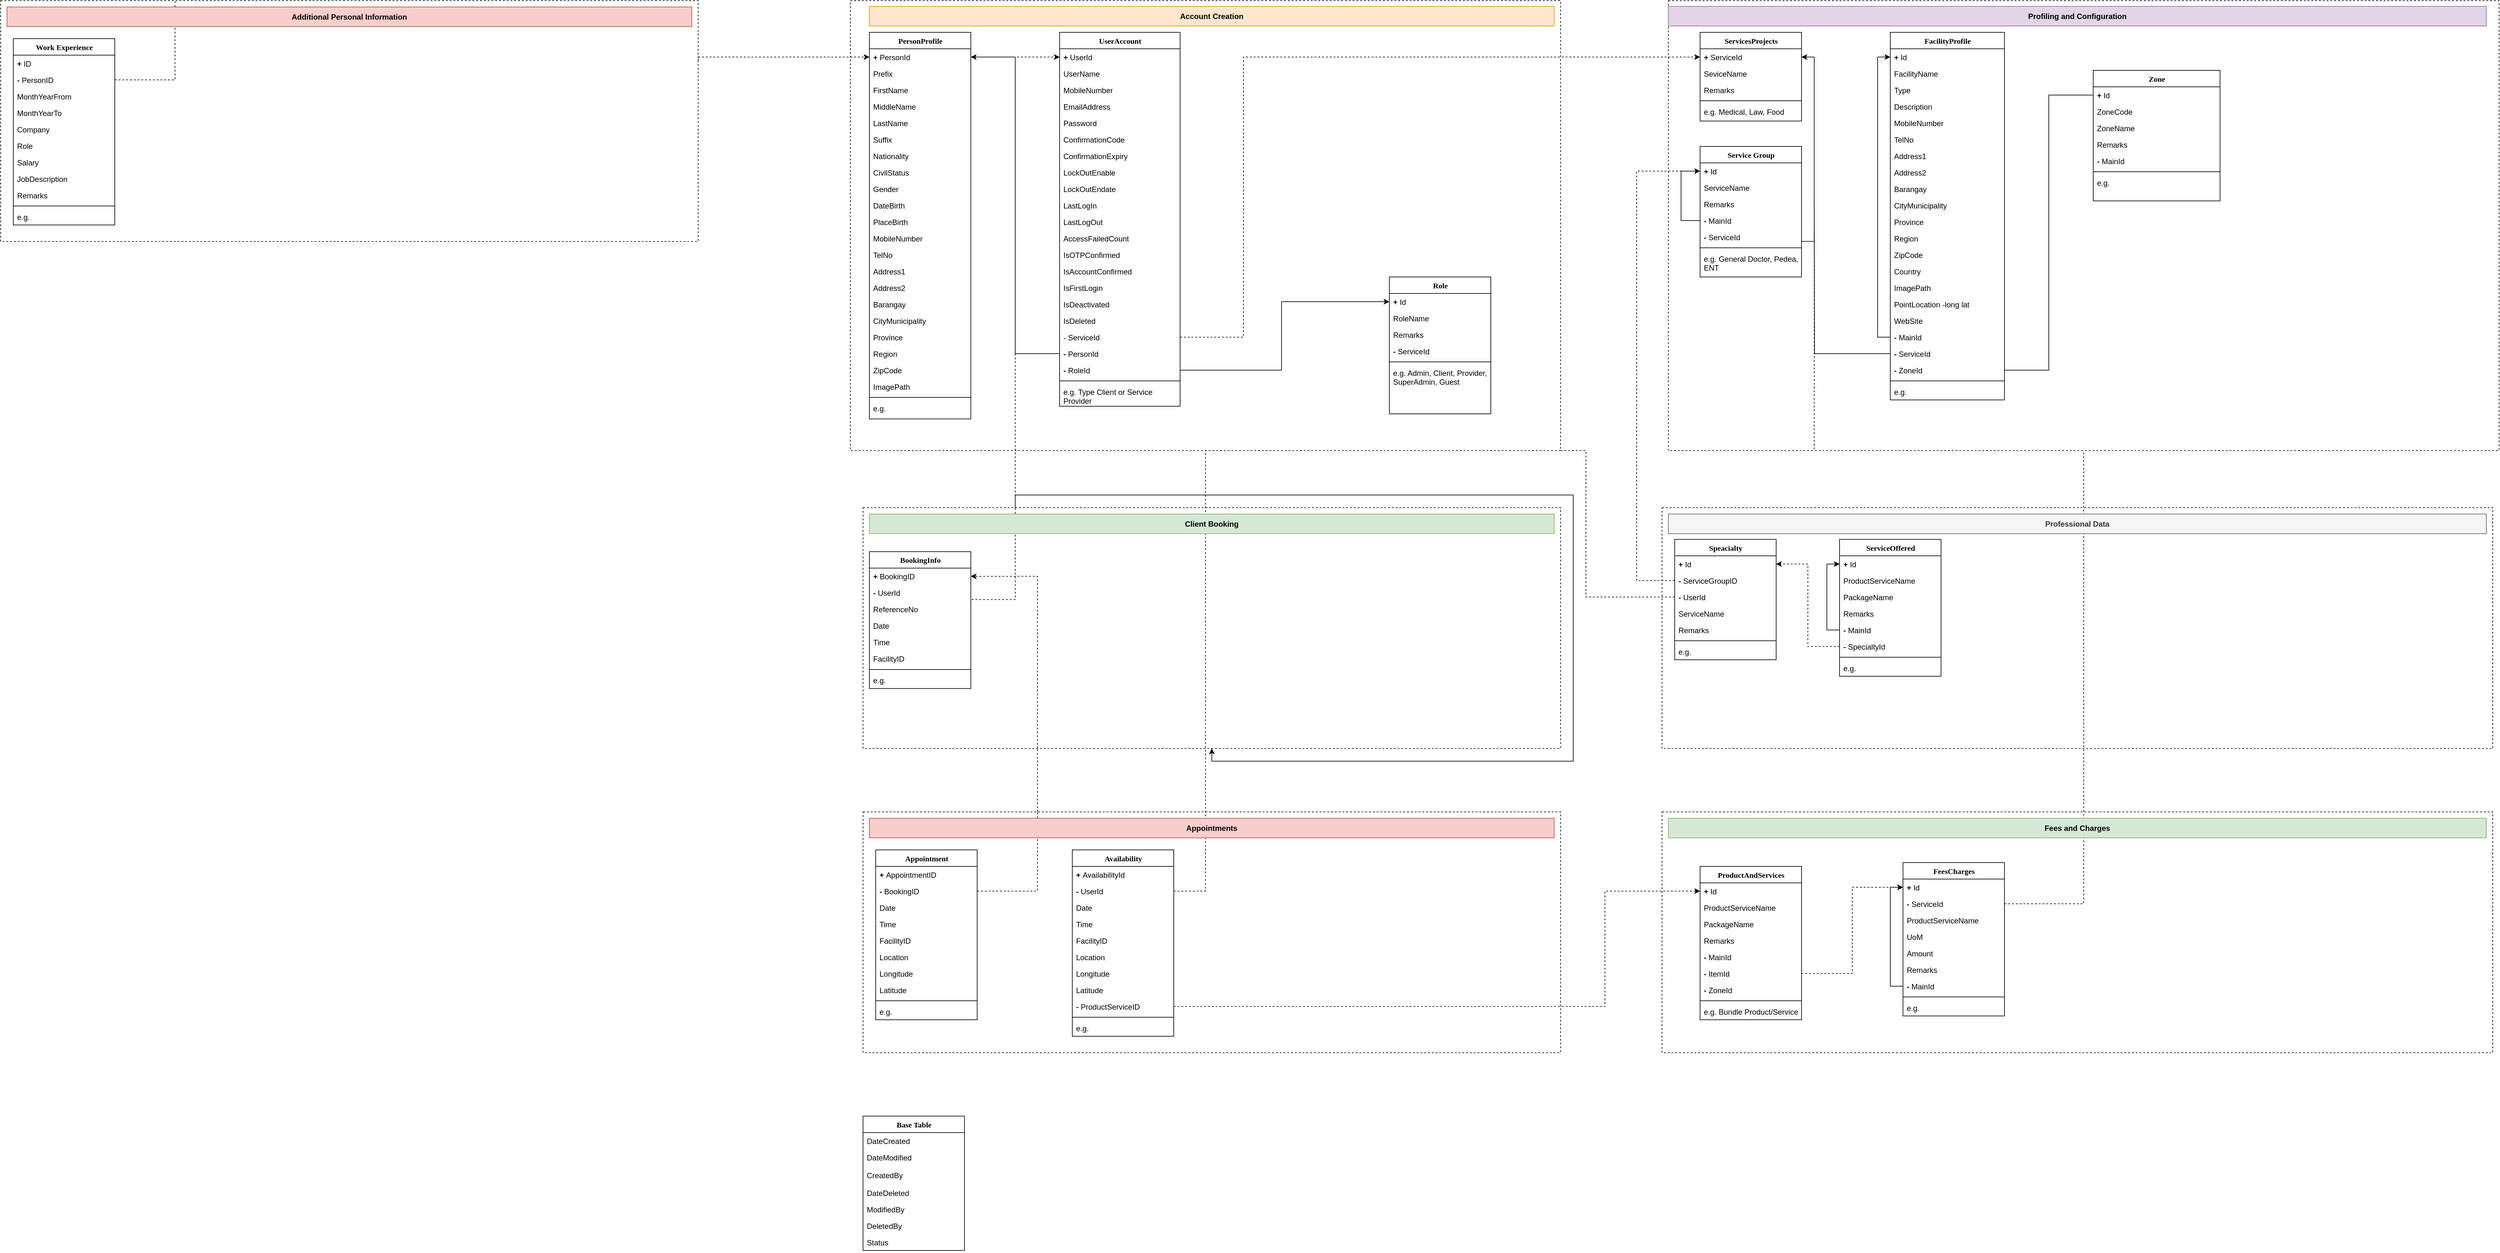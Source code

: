 <mxfile version="15.4.1" type="github">
  <diagram name="Page-1" id="9f46799a-70d6-7492-0946-bef42562c5a5">
    <mxGraphModel dx="3422" dy="794" grid="1" gridSize="10" guides="1" tooltips="1" connect="1" arrows="1" fold="1" page="1" pageScale="1" pageWidth="2000" pageHeight="1100" background="#ffffff" math="0" shadow="0">
      <root>
        <mxCell id="0" />
        <mxCell id="1" parent="0" />
        <mxCell id="q9Uzjsfw6hCH-SWGccQt-11" value="" style="rounded=0;whiteSpace=wrap;html=1;fillColor=none;dashed=1;" parent="1" vertex="1">
          <mxGeometry x="-10" y="10" width="1120" height="710" as="geometry" />
        </mxCell>
        <mxCell id="lF0Qz3A0CaoTzGB-GyDz-28" style="edgeStyle=orthogonalEdgeStyle;rounded=0;orthogonalLoop=1;jettySize=auto;html=1;exitX=1;exitY=0.25;exitDx=0;exitDy=0;dashed=1;" parent="1" source="lF0Qz3A0CaoTzGB-GyDz-1" target="78961159f06e98e8-21" edge="1">
          <mxGeometry relative="1" as="geometry">
            <Array as="points">
              <mxPoint x="-250" y="99" />
            </Array>
          </mxGeometry>
        </mxCell>
        <mxCell id="lF0Qz3A0CaoTzGB-GyDz-1" value="" style="rounded=0;whiteSpace=wrap;html=1;fillColor=none;dashed=1;" parent="1" vertex="1">
          <mxGeometry x="-1350" y="10" width="1100" height="380" as="geometry" />
        </mxCell>
        <mxCell id="lF0Qz3A0CaoTzGB-GyDz-14" value="Work Experience" style="swimlane;html=1;fontStyle=1;align=center;verticalAlign=top;childLayout=stackLayout;horizontal=1;startSize=26;horizontalStack=0;resizeParent=1;resizeLast=0;collapsible=1;marginBottom=0;swimlaneFillColor=#ffffff;rounded=0;shadow=0;comic=0;labelBackgroundColor=none;strokeWidth=1;fillColor=none;fontFamily=Verdana;fontSize=12" parent="1" vertex="1">
          <mxGeometry x="-1330" y="70" width="160" height="294" as="geometry" />
        </mxCell>
        <mxCell id="lF0Qz3A0CaoTzGB-GyDz-15" value="&lt;b&gt;+&lt;/b&gt;&amp;nbsp;ID" style="text;html=1;strokeColor=none;fillColor=none;align=left;verticalAlign=top;spacingLeft=4;spacingRight=4;whiteSpace=wrap;overflow=hidden;rotatable=0;points=[[0,0.5],[1,0.5]];portConstraint=eastwest;" parent="lF0Qz3A0CaoTzGB-GyDz-14" vertex="1">
          <mxGeometry y="26" width="160" height="26" as="geometry" />
        </mxCell>
        <mxCell id="lF0Qz3A0CaoTzGB-GyDz-16" value="&lt;b&gt;-&amp;nbsp;&lt;/b&gt;PersonID" style="text;html=1;strokeColor=none;fillColor=none;align=left;verticalAlign=top;spacingLeft=4;spacingRight=4;whiteSpace=wrap;overflow=hidden;rotatable=0;points=[[0,0.5],[1,0.5]];portConstraint=eastwest;" parent="lF0Qz3A0CaoTzGB-GyDz-14" vertex="1">
          <mxGeometry y="52" width="160" height="26" as="geometry" />
        </mxCell>
        <mxCell id="lF0Qz3A0CaoTzGB-GyDz-17" value="MonthYearFrom" style="text;html=1;strokeColor=none;fillColor=none;align=left;verticalAlign=top;spacingLeft=4;spacingRight=4;whiteSpace=wrap;overflow=hidden;rotatable=0;points=[[0,0.5],[1,0.5]];portConstraint=eastwest;" parent="lF0Qz3A0CaoTzGB-GyDz-14" vertex="1">
          <mxGeometry y="78" width="160" height="26" as="geometry" />
        </mxCell>
        <mxCell id="lF0Qz3A0CaoTzGB-GyDz-18" value="MonthYearTo" style="text;html=1;strokeColor=none;fillColor=none;align=left;verticalAlign=top;spacingLeft=4;spacingRight=4;whiteSpace=wrap;overflow=hidden;rotatable=0;points=[[0,0.5],[1,0.5]];portConstraint=eastwest;" parent="lF0Qz3A0CaoTzGB-GyDz-14" vertex="1">
          <mxGeometry y="104" width="160" height="26" as="geometry" />
        </mxCell>
        <mxCell id="lF0Qz3A0CaoTzGB-GyDz-19" value="Company" style="text;html=1;strokeColor=none;fillColor=none;align=left;verticalAlign=top;spacingLeft=4;spacingRight=4;whiteSpace=wrap;overflow=hidden;rotatable=0;points=[[0,0.5],[1,0.5]];portConstraint=eastwest;" parent="lF0Qz3A0CaoTzGB-GyDz-14" vertex="1">
          <mxGeometry y="130" width="160" height="26" as="geometry" />
        </mxCell>
        <mxCell id="lF0Qz3A0CaoTzGB-GyDz-20" value="Role" style="text;html=1;strokeColor=none;fillColor=none;align=left;verticalAlign=top;spacingLeft=4;spacingRight=4;whiteSpace=wrap;overflow=hidden;rotatable=0;points=[[0,0.5],[1,0.5]];portConstraint=eastwest;" parent="lF0Qz3A0CaoTzGB-GyDz-14" vertex="1">
          <mxGeometry y="156" width="160" height="26" as="geometry" />
        </mxCell>
        <mxCell id="lF0Qz3A0CaoTzGB-GyDz-22" value="Salary" style="text;html=1;strokeColor=none;fillColor=none;align=left;verticalAlign=top;spacingLeft=4;spacingRight=4;whiteSpace=wrap;overflow=hidden;rotatable=0;points=[[0,0.5],[1,0.5]];portConstraint=eastwest;" parent="lF0Qz3A0CaoTzGB-GyDz-14" vertex="1">
          <mxGeometry y="182" width="160" height="26" as="geometry" />
        </mxCell>
        <mxCell id="lF0Qz3A0CaoTzGB-GyDz-21" value="JobDescription" style="text;html=1;strokeColor=none;fillColor=none;align=left;verticalAlign=top;spacingLeft=4;spacingRight=4;whiteSpace=wrap;overflow=hidden;rotatable=0;points=[[0,0.5],[1,0.5]];portConstraint=eastwest;" parent="lF0Qz3A0CaoTzGB-GyDz-14" vertex="1">
          <mxGeometry y="208" width="160" height="26" as="geometry" />
        </mxCell>
        <mxCell id="lF0Qz3A0CaoTzGB-GyDz-29" value="Remarks" style="text;html=1;strokeColor=none;fillColor=none;align=left;verticalAlign=top;spacingLeft=4;spacingRight=4;whiteSpace=wrap;overflow=hidden;rotatable=0;points=[[0,0.5],[1,0.5]];portConstraint=eastwest;" parent="lF0Qz3A0CaoTzGB-GyDz-14" vertex="1">
          <mxGeometry y="234" width="160" height="26" as="geometry" />
        </mxCell>
        <mxCell id="lF0Qz3A0CaoTzGB-GyDz-23" value="" style="line;html=1;strokeWidth=1;fillColor=none;align=left;verticalAlign=middle;spacingTop=-1;spacingLeft=3;spacingRight=3;rotatable=0;labelPosition=right;points=[];portConstraint=eastwest;" parent="lF0Qz3A0CaoTzGB-GyDz-14" vertex="1">
          <mxGeometry y="260" width="160" height="8" as="geometry" />
        </mxCell>
        <mxCell id="lF0Qz3A0CaoTzGB-GyDz-24" value="e.g." style="text;html=1;strokeColor=none;fillColor=none;align=left;verticalAlign=top;spacingLeft=4;spacingRight=4;whiteSpace=wrap;overflow=hidden;rotatable=0;points=[[0,0.5],[1,0.5]];portConstraint=eastwest;" parent="lF0Qz3A0CaoTzGB-GyDz-14" vertex="1">
          <mxGeometry y="268" width="160" height="26" as="geometry" />
        </mxCell>
        <mxCell id="78961159f06e98e8-95" value="Role" style="swimlane;html=1;fontStyle=1;align=center;verticalAlign=top;childLayout=stackLayout;horizontal=1;startSize=26;horizontalStack=0;resizeParent=1;resizeLast=0;collapsible=1;marginBottom=0;swimlaneFillColor=#ffffff;rounded=0;shadow=0;comic=0;labelBackgroundColor=none;strokeWidth=1;fillColor=none;fontFamily=Verdana;fontSize=12" parent="1" vertex="1">
          <mxGeometry x="840" y="446" width="160" height="216" as="geometry" />
        </mxCell>
        <mxCell id="78961159f06e98e8-96" value="&lt;b&gt;+&lt;/b&gt;&amp;nbsp;Id" style="text;html=1;strokeColor=none;fillColor=none;align=left;verticalAlign=top;spacingLeft=4;spacingRight=4;whiteSpace=wrap;overflow=hidden;rotatable=0;points=[[0,0.5],[1,0.5]];portConstraint=eastwest;" parent="78961159f06e98e8-95" vertex="1">
          <mxGeometry y="26" width="160" height="26" as="geometry" />
        </mxCell>
        <mxCell id="ITglvUe3gwtPKsWjHWGV-20" value="RoleName" style="text;html=1;strokeColor=none;fillColor=none;align=left;verticalAlign=top;spacingLeft=4;spacingRight=4;whiteSpace=wrap;overflow=hidden;rotatable=0;points=[[0,0.5],[1,0.5]];portConstraint=eastwest;" parent="78961159f06e98e8-95" vertex="1">
          <mxGeometry y="52" width="160" height="26" as="geometry" />
        </mxCell>
        <mxCell id="78961159f06e98e8-98" value="Remarks" style="text;html=1;strokeColor=none;fillColor=none;align=left;verticalAlign=top;spacingLeft=4;spacingRight=4;whiteSpace=wrap;overflow=hidden;rotatable=0;points=[[0,0.5],[1,0.5]];portConstraint=eastwest;" parent="78961159f06e98e8-95" vertex="1">
          <mxGeometry y="78" width="160" height="26" as="geometry" />
        </mxCell>
        <mxCell id="ITglvUe3gwtPKsWjHWGV-88" value="&lt;b&gt;-&amp;nbsp;&lt;/b&gt;ServiceId" style="text;html=1;strokeColor=none;fillColor=none;align=left;verticalAlign=top;spacingLeft=4;spacingRight=4;whiteSpace=wrap;overflow=hidden;rotatable=0;points=[[0,0.5],[1,0.5]];portConstraint=eastwest;" parent="78961159f06e98e8-95" vertex="1">
          <mxGeometry y="104" width="160" height="26" as="geometry" />
        </mxCell>
        <mxCell id="78961159f06e98e8-103" value="" style="line;html=1;strokeWidth=1;fillColor=none;align=left;verticalAlign=middle;spacingTop=-1;spacingLeft=3;spacingRight=3;rotatable=0;labelPosition=right;points=[];portConstraint=eastwest;" parent="78961159f06e98e8-95" vertex="1">
          <mxGeometry y="130" width="160" height="8" as="geometry" />
        </mxCell>
        <mxCell id="ITglvUe3gwtPKsWjHWGV-91" value="e.g. Admin, Client, Provider,&lt;br&gt;SuperAdmin, Guest" style="text;html=1;strokeColor=none;fillColor=none;align=left;verticalAlign=top;spacingLeft=4;spacingRight=4;whiteSpace=wrap;overflow=hidden;rotatable=0;points=[[0,0.5],[1,0.5]];portConstraint=eastwest;" parent="78961159f06e98e8-95" vertex="1">
          <mxGeometry y="138" width="160" height="50" as="geometry" />
        </mxCell>
        <mxCell id="NQCdGzY8HBolT67tb5IK-32" value="" style="rounded=0;whiteSpace=wrap;html=1;fillColor=none;dashed=1;" parent="1" vertex="1">
          <mxGeometry x="1270" y="1290" width="1310" height="380" as="geometry" />
        </mxCell>
        <mxCell id="NQCdGzY8HBolT67tb5IK-30" style="edgeStyle=orthogonalEdgeStyle;rounded=0;orthogonalLoop=1;jettySize=auto;html=1;exitX=1;exitY=0.5;exitDx=0;exitDy=0;endArrow=none;endFill=0;dashed=1;" parent="1" source="IQUq5zemR5IlAE_B9Hrd-66" target="ITglvUe3gwtPKsWjHWGV-150" edge="1">
          <mxGeometry relative="1" as="geometry" />
        </mxCell>
        <mxCell id="ITglvUe3gwtPKsWjHWGV-161" value="" style="rounded=0;whiteSpace=wrap;html=1;fillColor=none;dashed=1;" parent="1" vertex="1">
          <mxGeometry x="1270" y="810" width="1310" height="380" as="geometry" />
        </mxCell>
        <mxCell id="ITglvUe3gwtPKsWjHWGV-147" style="edgeStyle=orthogonalEdgeStyle;rounded=0;orthogonalLoop=1;jettySize=auto;html=1;exitX=1;exitY=0.5;exitDx=0;exitDy=0;entryX=0.5;entryY=1;entryDx=0;entryDy=0;dashed=1;endArrow=none;endFill=0;" parent="1" source="ITglvUe3gwtPKsWjHWGV-105" target="q9Uzjsfw6hCH-SWGccQt-11" edge="1">
          <mxGeometry relative="1" as="geometry" />
        </mxCell>
        <mxCell id="ITglvUe3gwtPKsWjHWGV-150" value="" style="rounded=0;whiteSpace=wrap;html=1;fillColor=none;dashed=1;" parent="1" vertex="1">
          <mxGeometry x="1280" y="10" width="1310" height="710" as="geometry" />
        </mxCell>
        <mxCell id="ITglvUe3gwtPKsWjHWGV-44" value="" style="rounded=0;whiteSpace=wrap;html=1;fillColor=none;dashed=1;" parent="1" vertex="1">
          <mxGeometry x="10" y="810" width="1100" height="380" as="geometry" />
        </mxCell>
        <mxCell id="78961159f06e98e8-17" value="PersonProfile" style="swimlane;html=1;fontStyle=1;align=center;verticalAlign=top;childLayout=stackLayout;horizontal=1;startSize=26;horizontalStack=0;resizeParent=1;resizeLast=0;collapsible=1;marginBottom=0;swimlaneFillColor=#ffffff;rounded=0;shadow=0;comic=0;labelBackgroundColor=none;strokeWidth=1;fillColor=none;fontFamily=Verdana;fontSize=12" parent="1" vertex="1">
          <mxGeometry x="20" y="60" width="160" height="610" as="geometry">
            <mxRectangle x="50" y="53" width="130" height="26" as="alternateBounds" />
          </mxGeometry>
        </mxCell>
        <mxCell id="78961159f06e98e8-21" value="&lt;b&gt;+&lt;/b&gt;&amp;nbsp;PersonId" style="text;html=1;strokeColor=none;fillColor=none;align=left;verticalAlign=top;spacingLeft=4;spacingRight=4;whiteSpace=wrap;overflow=hidden;rotatable=0;points=[[0,0.5],[1,0.5]];portConstraint=eastwest;" parent="78961159f06e98e8-17" vertex="1">
          <mxGeometry y="26" width="160" height="26" as="geometry" />
        </mxCell>
        <mxCell id="78961159f06e98e8-25" value="Prefix" style="text;html=1;strokeColor=none;fillColor=none;align=left;verticalAlign=top;spacingLeft=4;spacingRight=4;whiteSpace=wrap;overflow=hidden;rotatable=0;points=[[0,0.5],[1,0.5]];portConstraint=eastwest;" parent="78961159f06e98e8-17" vertex="1">
          <mxGeometry y="52" width="160" height="26" as="geometry" />
        </mxCell>
        <mxCell id="78961159f06e98e8-26" value="FirstName" style="text;html=1;strokeColor=none;fillColor=none;align=left;verticalAlign=top;spacingLeft=4;spacingRight=4;whiteSpace=wrap;overflow=hidden;rotatable=0;points=[[0,0.5],[1,0.5]];portConstraint=eastwest;" parent="78961159f06e98e8-17" vertex="1">
          <mxGeometry y="78" width="160" height="26" as="geometry" />
        </mxCell>
        <mxCell id="78961159f06e98e8-24" value="MiddleName" style="text;html=1;strokeColor=none;fillColor=none;align=left;verticalAlign=top;spacingLeft=4;spacingRight=4;whiteSpace=wrap;overflow=hidden;rotatable=0;points=[[0,0.5],[1,0.5]];portConstraint=eastwest;" parent="78961159f06e98e8-17" vertex="1">
          <mxGeometry y="104" width="160" height="26" as="geometry" />
        </mxCell>
        <mxCell id="q9Uzjsfw6hCH-SWGccQt-18" value="LastName" style="text;html=1;strokeColor=none;fillColor=none;align=left;verticalAlign=top;spacingLeft=4;spacingRight=4;whiteSpace=wrap;overflow=hidden;rotatable=0;points=[[0,0.5],[1,0.5]];portConstraint=eastwest;" parent="78961159f06e98e8-17" vertex="1">
          <mxGeometry y="130" width="160" height="26" as="geometry" />
        </mxCell>
        <mxCell id="q9Uzjsfw6hCH-SWGccQt-19" value="Suffix" style="text;html=1;strokeColor=none;fillColor=none;align=left;verticalAlign=top;spacingLeft=4;spacingRight=4;whiteSpace=wrap;overflow=hidden;rotatable=0;points=[[0,0.5],[1,0.5]];portConstraint=eastwest;" parent="78961159f06e98e8-17" vertex="1">
          <mxGeometry y="156" width="160" height="26" as="geometry" />
        </mxCell>
        <mxCell id="q9Uzjsfw6hCH-SWGccQt-20" value="Nationality" style="text;html=1;strokeColor=none;fillColor=none;align=left;verticalAlign=top;spacingLeft=4;spacingRight=4;whiteSpace=wrap;overflow=hidden;rotatable=0;points=[[0,0.5],[1,0.5]];portConstraint=eastwest;" parent="78961159f06e98e8-17" vertex="1">
          <mxGeometry y="182" width="160" height="26" as="geometry" />
        </mxCell>
        <mxCell id="q9Uzjsfw6hCH-SWGccQt-21" value="CivilStatus" style="text;html=1;strokeColor=none;fillColor=none;align=left;verticalAlign=top;spacingLeft=4;spacingRight=4;whiteSpace=wrap;overflow=hidden;rotatable=0;points=[[0,0.5],[1,0.5]];portConstraint=eastwest;" parent="78961159f06e98e8-17" vertex="1">
          <mxGeometry y="208" width="160" height="26" as="geometry" />
        </mxCell>
        <mxCell id="q9Uzjsfw6hCH-SWGccQt-22" value="Gender" style="text;html=1;strokeColor=none;fillColor=none;align=left;verticalAlign=top;spacingLeft=4;spacingRight=4;whiteSpace=wrap;overflow=hidden;rotatable=0;points=[[0,0.5],[1,0.5]];portConstraint=eastwest;" parent="78961159f06e98e8-17" vertex="1">
          <mxGeometry y="234" width="160" height="26" as="geometry" />
        </mxCell>
        <mxCell id="q9Uzjsfw6hCH-SWGccQt-23" value="DateBirth" style="text;html=1;strokeColor=none;fillColor=none;align=left;verticalAlign=top;spacingLeft=4;spacingRight=4;whiteSpace=wrap;overflow=hidden;rotatable=0;points=[[0,0.5],[1,0.5]];portConstraint=eastwest;" parent="78961159f06e98e8-17" vertex="1">
          <mxGeometry y="260" width="160" height="26" as="geometry" />
        </mxCell>
        <mxCell id="q9Uzjsfw6hCH-SWGccQt-24" value="PlaceBirth" style="text;html=1;strokeColor=none;fillColor=none;align=left;verticalAlign=top;spacingLeft=4;spacingRight=4;whiteSpace=wrap;overflow=hidden;rotatable=0;points=[[0,0.5],[1,0.5]];portConstraint=eastwest;" parent="78961159f06e98e8-17" vertex="1">
          <mxGeometry y="286" width="160" height="26" as="geometry" />
        </mxCell>
        <mxCell id="q9Uzjsfw6hCH-SWGccQt-25" value="MobileNumber" style="text;html=1;strokeColor=none;fillColor=none;align=left;verticalAlign=top;spacingLeft=4;spacingRight=4;whiteSpace=wrap;overflow=hidden;rotatable=0;points=[[0,0.5],[1,0.5]];portConstraint=eastwest;" parent="78961159f06e98e8-17" vertex="1">
          <mxGeometry y="312" width="160" height="26" as="geometry" />
        </mxCell>
        <mxCell id="q9Uzjsfw6hCH-SWGccQt-26" value="TelNo" style="text;html=1;strokeColor=none;fillColor=none;align=left;verticalAlign=top;spacingLeft=4;spacingRight=4;whiteSpace=wrap;overflow=hidden;rotatable=0;points=[[0,0.5],[1,0.5]];portConstraint=eastwest;" parent="78961159f06e98e8-17" vertex="1">
          <mxGeometry y="338" width="160" height="26" as="geometry" />
        </mxCell>
        <mxCell id="q9Uzjsfw6hCH-SWGccQt-27" value="Address1" style="text;html=1;strokeColor=none;fillColor=none;align=left;verticalAlign=top;spacingLeft=4;spacingRight=4;whiteSpace=wrap;overflow=hidden;rotatable=0;points=[[0,0.5],[1,0.5]];portConstraint=eastwest;" parent="78961159f06e98e8-17" vertex="1">
          <mxGeometry y="364" width="160" height="26" as="geometry" />
        </mxCell>
        <mxCell id="q9Uzjsfw6hCH-SWGccQt-28" value="Address2" style="text;html=1;strokeColor=none;fillColor=none;align=left;verticalAlign=top;spacingLeft=4;spacingRight=4;whiteSpace=wrap;overflow=hidden;rotatable=0;points=[[0,0.5],[1,0.5]];portConstraint=eastwest;" parent="78961159f06e98e8-17" vertex="1">
          <mxGeometry y="390" width="160" height="26" as="geometry" />
        </mxCell>
        <mxCell id="q9Uzjsfw6hCH-SWGccQt-29" value="Barangay" style="text;html=1;strokeColor=none;fillColor=none;align=left;verticalAlign=top;spacingLeft=4;spacingRight=4;whiteSpace=wrap;overflow=hidden;rotatable=0;points=[[0,0.5],[1,0.5]];portConstraint=eastwest;" parent="78961159f06e98e8-17" vertex="1">
          <mxGeometry y="416" width="160" height="26" as="geometry" />
        </mxCell>
        <mxCell id="q9Uzjsfw6hCH-SWGccQt-30" value="CityMunicipality" style="text;html=1;strokeColor=none;fillColor=none;align=left;verticalAlign=top;spacingLeft=4;spacingRight=4;whiteSpace=wrap;overflow=hidden;rotatable=0;points=[[0,0.5],[1,0.5]];portConstraint=eastwest;" parent="78961159f06e98e8-17" vertex="1">
          <mxGeometry y="442" width="160" height="26" as="geometry" />
        </mxCell>
        <mxCell id="q9Uzjsfw6hCH-SWGccQt-31" value="Province" style="text;html=1;strokeColor=none;fillColor=none;align=left;verticalAlign=top;spacingLeft=4;spacingRight=4;whiteSpace=wrap;overflow=hidden;rotatable=0;points=[[0,0.5],[1,0.5]];portConstraint=eastwest;" parent="78961159f06e98e8-17" vertex="1">
          <mxGeometry y="468" width="160" height="26" as="geometry" />
        </mxCell>
        <mxCell id="q9Uzjsfw6hCH-SWGccQt-32" value="Region" style="text;html=1;strokeColor=none;fillColor=none;align=left;verticalAlign=top;spacingLeft=4;spacingRight=4;whiteSpace=wrap;overflow=hidden;rotatable=0;points=[[0,0.5],[1,0.5]];portConstraint=eastwest;" parent="78961159f06e98e8-17" vertex="1">
          <mxGeometry y="494" width="160" height="26" as="geometry" />
        </mxCell>
        <mxCell id="q9Uzjsfw6hCH-SWGccQt-33" value="ZipCode" style="text;html=1;strokeColor=none;fillColor=none;align=left;verticalAlign=top;spacingLeft=4;spacingRight=4;whiteSpace=wrap;overflow=hidden;rotatable=0;points=[[0,0.5],[1,0.5]];portConstraint=eastwest;" parent="78961159f06e98e8-17" vertex="1">
          <mxGeometry y="520" width="160" height="26" as="geometry" />
        </mxCell>
        <mxCell id="q9Uzjsfw6hCH-SWGccQt-34" value="ImagePath" style="text;html=1;strokeColor=none;fillColor=none;align=left;verticalAlign=top;spacingLeft=4;spacingRight=4;whiteSpace=wrap;overflow=hidden;rotatable=0;points=[[0,0.5],[1,0.5]];portConstraint=eastwest;" parent="78961159f06e98e8-17" vertex="1">
          <mxGeometry y="546" width="160" height="26" as="geometry" />
        </mxCell>
        <mxCell id="78961159f06e98e8-19" value="" style="line;html=1;strokeWidth=1;fillColor=none;align=left;verticalAlign=middle;spacingTop=-1;spacingLeft=3;spacingRight=3;rotatable=0;labelPosition=right;points=[];portConstraint=eastwest;" parent="78961159f06e98e8-17" vertex="1">
          <mxGeometry y="572" width="160" height="8" as="geometry" />
        </mxCell>
        <mxCell id="ITglvUe3gwtPKsWjHWGV-89" value="e.g." style="text;html=1;strokeColor=none;fillColor=none;align=left;verticalAlign=top;spacingLeft=4;spacingRight=4;whiteSpace=wrap;overflow=hidden;rotatable=0;points=[[0,0.5],[1,0.5]];portConstraint=eastwest;" parent="78961159f06e98e8-17" vertex="1">
          <mxGeometry y="580" width="160" height="26" as="geometry" />
        </mxCell>
        <mxCell id="78961159f06e98e8-30" value="UserAccount" style="swimlane;html=1;fontStyle=1;align=center;verticalAlign=top;childLayout=stackLayout;horizontal=1;startSize=26;horizontalStack=0;resizeParent=1;resizeLast=0;collapsible=1;marginBottom=0;swimlaneFillColor=#ffffff;rounded=0;shadow=0;comic=0;labelBackgroundColor=none;strokeWidth=1;fillColor=none;fontFamily=Verdana;fontSize=12" parent="1" vertex="1">
          <mxGeometry x="320" y="60" width="190" height="590" as="geometry" />
        </mxCell>
        <mxCell id="78961159f06e98e8-31" value="&lt;b&gt;+&lt;/b&gt;&amp;nbsp;UserId" style="text;html=1;strokeColor=none;fillColor=none;align=left;verticalAlign=top;spacingLeft=4;spacingRight=4;whiteSpace=wrap;overflow=hidden;rotatable=0;points=[[0,0.5],[1,0.5]];portConstraint=eastwest;" parent="78961159f06e98e8-30" vertex="1">
          <mxGeometry y="26" width="190" height="26" as="geometry" />
        </mxCell>
        <mxCell id="q9Uzjsfw6hCH-SWGccQt-2" value="UserName" style="text;html=1;strokeColor=none;fillColor=none;align=left;verticalAlign=top;spacingLeft=4;spacingRight=4;whiteSpace=wrap;overflow=hidden;rotatable=0;points=[[0,0.5],[1,0.5]];portConstraint=eastwest;" parent="78961159f06e98e8-30" vertex="1">
          <mxGeometry y="52" width="190" height="26" as="geometry" />
        </mxCell>
        <mxCell id="78961159f06e98e8-32" value="MobileNumber" style="text;html=1;strokeColor=none;fillColor=none;align=left;verticalAlign=top;spacingLeft=4;spacingRight=4;whiteSpace=wrap;overflow=hidden;rotatable=0;points=[[0,0.5],[1,0.5]];portConstraint=eastwest;" parent="78961159f06e98e8-30" vertex="1">
          <mxGeometry y="78" width="190" height="26" as="geometry" />
        </mxCell>
        <mxCell id="RQwbp3PXeXfjV2l4p9B8-5" value="EmailAddress" style="text;html=1;strokeColor=none;fillColor=none;align=left;verticalAlign=top;spacingLeft=4;spacingRight=4;whiteSpace=wrap;overflow=hidden;rotatable=0;points=[[0,0.5],[1,0.5]];portConstraint=eastwest;" parent="78961159f06e98e8-30" vertex="1">
          <mxGeometry y="104" width="190" height="26" as="geometry" />
        </mxCell>
        <mxCell id="78961159f06e98e8-33" value="Password" style="text;html=1;strokeColor=none;fillColor=none;align=left;verticalAlign=top;spacingLeft=4;spacingRight=4;whiteSpace=wrap;overflow=hidden;rotatable=0;points=[[0,0.5],[1,0.5]];portConstraint=eastwest;" parent="78961159f06e98e8-30" vertex="1">
          <mxGeometry y="130" width="190" height="26" as="geometry" />
        </mxCell>
        <mxCell id="78961159f06e98e8-36" value="ConfirmationCode" style="text;html=1;strokeColor=none;fillColor=none;align=left;verticalAlign=top;spacingLeft=4;spacingRight=4;whiteSpace=wrap;overflow=hidden;rotatable=0;points=[[0,0.5],[1,0.5]];portConstraint=eastwest;" parent="78961159f06e98e8-30" vertex="1">
          <mxGeometry y="156" width="190" height="26" as="geometry" />
        </mxCell>
        <mxCell id="78961159f06e98e8-37" value="ConfirmationExpiry" style="text;html=1;strokeColor=none;fillColor=none;align=left;verticalAlign=top;spacingLeft=4;spacingRight=4;whiteSpace=wrap;overflow=hidden;rotatable=0;points=[[0,0.5],[1,0.5]];portConstraint=eastwest;" parent="78961159f06e98e8-30" vertex="1">
          <mxGeometry y="182" width="190" height="26" as="geometry" />
        </mxCell>
        <mxCell id="ITglvUe3gwtPKsWjHWGV-1" value="LockOutEnable" style="text;html=1;strokeColor=none;fillColor=none;align=left;verticalAlign=top;spacingLeft=4;spacingRight=4;whiteSpace=wrap;overflow=hidden;rotatable=0;points=[[0,0.5],[1,0.5]];portConstraint=eastwest;" parent="78961159f06e98e8-30" vertex="1">
          <mxGeometry y="208" width="190" height="26" as="geometry" />
        </mxCell>
        <mxCell id="ITglvUe3gwtPKsWjHWGV-3" value="LockOutEndate" style="text;html=1;strokeColor=none;fillColor=none;align=left;verticalAlign=top;spacingLeft=4;spacingRight=4;whiteSpace=wrap;overflow=hidden;rotatable=0;points=[[0,0.5],[1,0.5]];portConstraint=eastwest;" parent="78961159f06e98e8-30" vertex="1">
          <mxGeometry y="234" width="190" height="26" as="geometry" />
        </mxCell>
        <mxCell id="ITglvUe3gwtPKsWjHWGV-4" value="LastLogIn" style="text;html=1;strokeColor=none;fillColor=none;align=left;verticalAlign=top;spacingLeft=4;spacingRight=4;whiteSpace=wrap;overflow=hidden;rotatable=0;points=[[0,0.5],[1,0.5]];portConstraint=eastwest;" parent="78961159f06e98e8-30" vertex="1">
          <mxGeometry y="260" width="190" height="26" as="geometry" />
        </mxCell>
        <mxCell id="ITglvUe3gwtPKsWjHWGV-5" value="LastLogOut" style="text;html=1;strokeColor=none;fillColor=none;align=left;verticalAlign=top;spacingLeft=4;spacingRight=4;whiteSpace=wrap;overflow=hidden;rotatable=0;points=[[0,0.5],[1,0.5]];portConstraint=eastwest;" parent="78961159f06e98e8-30" vertex="1">
          <mxGeometry y="286" width="190" height="26" as="geometry" />
        </mxCell>
        <mxCell id="ITglvUe3gwtPKsWjHWGV-6" value="AccessFailedCount" style="text;html=1;strokeColor=none;fillColor=none;align=left;verticalAlign=top;spacingLeft=4;spacingRight=4;whiteSpace=wrap;overflow=hidden;rotatable=0;points=[[0,0.5],[1,0.5]];portConstraint=eastwest;" parent="78961159f06e98e8-30" vertex="1">
          <mxGeometry y="312" width="190" height="26" as="geometry" />
        </mxCell>
        <mxCell id="ITglvUe3gwtPKsWjHWGV-14" value="IsOTPConfirmed" style="text;html=1;strokeColor=none;fillColor=none;align=left;verticalAlign=top;spacingLeft=4;spacingRight=4;whiteSpace=wrap;overflow=hidden;rotatable=0;points=[[0,0.5],[1,0.5]];portConstraint=eastwest;" parent="78961159f06e98e8-30" vertex="1">
          <mxGeometry y="338" width="190" height="26" as="geometry" />
        </mxCell>
        <mxCell id="ITglvUe3gwtPKsWjHWGV-7" value="IsAccountConfirmed" style="text;html=1;strokeColor=none;fillColor=none;align=left;verticalAlign=top;spacingLeft=4;spacingRight=4;whiteSpace=wrap;overflow=hidden;rotatable=0;points=[[0,0.5],[1,0.5]];portConstraint=eastwest;" parent="78961159f06e98e8-30" vertex="1">
          <mxGeometry y="364" width="190" height="26" as="geometry" />
        </mxCell>
        <mxCell id="ITglvUe3gwtPKsWjHWGV-9" value="IsFirstLogin" style="text;html=1;strokeColor=none;fillColor=none;align=left;verticalAlign=top;spacingLeft=4;spacingRight=4;whiteSpace=wrap;overflow=hidden;rotatable=0;points=[[0,0.5],[1,0.5]];portConstraint=eastwest;" parent="78961159f06e98e8-30" vertex="1">
          <mxGeometry y="390" width="190" height="26" as="geometry" />
        </mxCell>
        <mxCell id="ITglvUe3gwtPKsWjHWGV-10" value="IsDeactivated" style="text;html=1;strokeColor=none;fillColor=none;align=left;verticalAlign=top;spacingLeft=4;spacingRight=4;whiteSpace=wrap;overflow=hidden;rotatable=0;points=[[0,0.5],[1,0.5]];portConstraint=eastwest;" parent="78961159f06e98e8-30" vertex="1">
          <mxGeometry y="416" width="190" height="26" as="geometry" />
        </mxCell>
        <mxCell id="ITglvUe3gwtPKsWjHWGV-11" value="IsDeleted" style="text;html=1;strokeColor=none;fillColor=none;align=left;verticalAlign=top;spacingLeft=4;spacingRight=4;whiteSpace=wrap;overflow=hidden;rotatable=0;points=[[0,0.5],[1,0.5]];portConstraint=eastwest;" parent="78961159f06e98e8-30" vertex="1">
          <mxGeometry y="442" width="190" height="26" as="geometry" />
        </mxCell>
        <mxCell id="OigTlJnTm_0u6F9IAEbf-1" value="- ServiceId" style="text;html=1;strokeColor=none;fillColor=none;align=left;verticalAlign=top;spacingLeft=4;spacingRight=4;whiteSpace=wrap;overflow=hidden;rotatable=0;points=[[0,0.5],[1,0.5]];portConstraint=eastwest;" parent="78961159f06e98e8-30" vertex="1">
          <mxGeometry y="468" width="190" height="26" as="geometry" />
        </mxCell>
        <mxCell id="RQwbp3PXeXfjV2l4p9B8-6" value="&lt;b&gt;-&amp;nbsp;&lt;/b&gt;PersonId" style="text;html=1;strokeColor=none;fillColor=none;align=left;verticalAlign=top;spacingLeft=4;spacingRight=4;whiteSpace=wrap;overflow=hidden;rotatable=0;points=[[0,0.5],[1,0.5]];portConstraint=eastwest;" parent="78961159f06e98e8-30" vertex="1">
          <mxGeometry y="494" width="190" height="26" as="geometry" />
        </mxCell>
        <mxCell id="78961159f06e98e8-34" value="&lt;b&gt;-&amp;nbsp;&lt;/b&gt;RoleId" style="text;html=1;strokeColor=none;fillColor=none;align=left;verticalAlign=top;spacingLeft=4;spacingRight=4;whiteSpace=wrap;overflow=hidden;rotatable=0;points=[[0,0.5],[1,0.5]];portConstraint=eastwest;" parent="78961159f06e98e8-30" vertex="1">
          <mxGeometry y="520" width="190" height="26" as="geometry" />
        </mxCell>
        <mxCell id="78961159f06e98e8-38" value="" style="line;html=1;strokeWidth=1;fillColor=none;align=left;verticalAlign=middle;spacingTop=-1;spacingLeft=3;spacingRight=3;rotatable=0;labelPosition=right;points=[];portConstraint=eastwest;" parent="78961159f06e98e8-30" vertex="1">
          <mxGeometry y="546" width="190" height="8" as="geometry" />
        </mxCell>
        <mxCell id="ITglvUe3gwtPKsWjHWGV-15" value="e.g. Type Client or Service Provider" style="text;html=1;strokeColor=none;fillColor=none;align=left;verticalAlign=top;spacingLeft=4;spacingRight=4;whiteSpace=wrap;overflow=hidden;rotatable=0;points=[[0,0.5],[1,0.5]];portConstraint=eastwest;" parent="78961159f06e98e8-30" vertex="1">
          <mxGeometry y="554" width="190" height="36" as="geometry" />
        </mxCell>
        <mxCell id="78961159f06e98e8-108" value="ServicesProjects" style="swimlane;html=1;fontStyle=1;align=center;verticalAlign=top;childLayout=stackLayout;horizontal=1;startSize=26;horizontalStack=0;resizeParent=1;resizeLast=0;collapsible=1;marginBottom=0;swimlaneFillColor=#ffffff;rounded=0;shadow=0;comic=0;labelBackgroundColor=none;strokeWidth=1;fillColor=none;fontFamily=Verdana;fontSize=12" parent="1" vertex="1">
          <mxGeometry x="1330" y="60" width="160" height="140" as="geometry" />
        </mxCell>
        <mxCell id="78961159f06e98e8-109" value="&lt;b&gt;+&lt;/b&gt;&amp;nbsp;ServiceId" style="text;html=1;strokeColor=none;fillColor=none;align=left;verticalAlign=top;spacingLeft=4;spacingRight=4;whiteSpace=wrap;overflow=hidden;rotatable=0;points=[[0,0.5],[1,0.5]];portConstraint=eastwest;" parent="78961159f06e98e8-108" vertex="1">
          <mxGeometry y="26" width="160" height="26" as="geometry" />
        </mxCell>
        <mxCell id="78961159f06e98e8-110" value="SeviceName" style="text;html=1;strokeColor=none;fillColor=none;align=left;verticalAlign=top;spacingLeft=4;spacingRight=4;whiteSpace=wrap;overflow=hidden;rotatable=0;points=[[0,0.5],[1,0.5]];portConstraint=eastwest;" parent="78961159f06e98e8-108" vertex="1">
          <mxGeometry y="52" width="160" height="26" as="geometry" />
        </mxCell>
        <mxCell id="ITglvUe3gwtPKsWjHWGV-40" value="Remarks" style="text;html=1;strokeColor=none;fillColor=none;align=left;verticalAlign=top;spacingLeft=4;spacingRight=4;whiteSpace=wrap;overflow=hidden;rotatable=0;points=[[0,0.5],[1,0.5]];portConstraint=eastwest;" parent="78961159f06e98e8-108" vertex="1">
          <mxGeometry y="78" width="160" height="26" as="geometry" />
        </mxCell>
        <mxCell id="78961159f06e98e8-116" value="" style="line;html=1;strokeWidth=1;fillColor=none;align=left;verticalAlign=middle;spacingTop=-1;spacingLeft=3;spacingRight=3;rotatable=0;labelPosition=right;points=[];portConstraint=eastwest;" parent="78961159f06e98e8-108" vertex="1">
          <mxGeometry y="104" width="160" height="8" as="geometry" />
        </mxCell>
        <mxCell id="ITglvUe3gwtPKsWjHWGV-43" value="e.g. Medical, Law, Food" style="text;html=1;strokeColor=none;fillColor=none;align=left;verticalAlign=top;spacingLeft=4;spacingRight=4;whiteSpace=wrap;overflow=hidden;rotatable=0;points=[[0,0.5],[1,0.5]];portConstraint=eastwest;" parent="78961159f06e98e8-108" vertex="1">
          <mxGeometry y="112" width="160" height="26" as="geometry" />
        </mxCell>
        <mxCell id="q9Uzjsfw6hCH-SWGccQt-1" style="orthogonalLoop=1;jettySize=auto;html=1;exitX=0;exitY=0.5;exitDx=0;exitDy=0;entryX=1;entryY=0.5;entryDx=0;entryDy=0;edgeStyle=orthogonalEdgeStyle;rounded=0;" parent="1" source="RQwbp3PXeXfjV2l4p9B8-6" target="78961159f06e98e8-21" edge="1">
          <mxGeometry relative="1" as="geometry" />
        </mxCell>
        <mxCell id="ITglvUe3gwtPKsWjHWGV-19" style="edgeStyle=orthogonalEdgeStyle;rounded=0;orthogonalLoop=1;jettySize=auto;html=1;exitX=1;exitY=0.5;exitDx=0;exitDy=0;entryX=0;entryY=0.5;entryDx=0;entryDy=0;" parent="1" source="78961159f06e98e8-34" target="78961159f06e98e8-96" edge="1">
          <mxGeometry relative="1" as="geometry">
            <Array as="points">
              <mxPoint x="670" y="593" />
              <mxPoint x="670" y="485" />
            </Array>
          </mxGeometry>
        </mxCell>
        <mxCell id="ITglvUe3gwtPKsWjHWGV-41" value="&lt;b&gt;Account Creation&lt;/b&gt;" style="rounded=0;whiteSpace=wrap;html=1;fillColor=#ffe6cc;strokeColor=#d79b00;" parent="1" vertex="1">
          <mxGeometry x="20" y="19" width="1080" height="31" as="geometry" />
        </mxCell>
        <mxCell id="ITglvUe3gwtPKsWjHWGV-76" style="edgeStyle=orthogonalEdgeStyle;rounded=0;orthogonalLoop=1;jettySize=auto;html=1;entryX=0;entryY=0.5;entryDx=0;entryDy=0;dashed=1;" parent="1" target="78961159f06e98e8-31" edge="1">
          <mxGeometry relative="1" as="geometry">
            <Array as="points">
              <mxPoint x="250" y="810" />
              <mxPoint x="250" y="99" />
            </Array>
            <mxPoint x="250" y="810" as="sourcePoint" />
          </mxGeometry>
        </mxCell>
        <mxCell id="ITglvUe3gwtPKsWjHWGV-69" value="BookingInfo" style="swimlane;html=1;fontStyle=1;align=center;verticalAlign=top;childLayout=stackLayout;horizontal=1;startSize=26;horizontalStack=0;resizeParent=1;resizeLast=0;collapsible=1;marginBottom=0;swimlaneFillColor=#ffffff;rounded=0;shadow=0;comic=0;labelBackgroundColor=none;strokeWidth=1;fillColor=none;fontFamily=Verdana;fontSize=12" parent="1" vertex="1">
          <mxGeometry x="20" y="879.33" width="160" height="216" as="geometry" />
        </mxCell>
        <mxCell id="ITglvUe3gwtPKsWjHWGV-70" value="&lt;b&gt;+&lt;/b&gt;&amp;nbsp;BookingID" style="text;html=1;strokeColor=none;fillColor=none;align=left;verticalAlign=top;spacingLeft=4;spacingRight=4;whiteSpace=wrap;overflow=hidden;rotatable=0;points=[[0,0.5],[1,0.5]];portConstraint=eastwest;" parent="ITglvUe3gwtPKsWjHWGV-69" vertex="1">
          <mxGeometry y="26" width="160" height="26" as="geometry" />
        </mxCell>
        <mxCell id="ITglvUe3gwtPKsWjHWGV-71" value="&lt;b&gt;-&amp;nbsp;&lt;/b&gt;UserId" style="text;html=1;strokeColor=none;fillColor=none;align=left;verticalAlign=top;spacingLeft=4;spacingRight=4;whiteSpace=wrap;overflow=hidden;rotatable=0;points=[[0,0.5],[1,0.5]];portConstraint=eastwest;" parent="ITglvUe3gwtPKsWjHWGV-69" vertex="1">
          <mxGeometry y="52" width="160" height="26" as="geometry" />
        </mxCell>
        <mxCell id="IQUq5zemR5IlAE_B9Hrd-36" value="ReferenceNo" style="text;html=1;strokeColor=none;fillColor=none;align=left;verticalAlign=top;spacingLeft=4;spacingRight=4;whiteSpace=wrap;overflow=hidden;rotatable=0;points=[[0,0.5],[1,0.5]];portConstraint=eastwest;" parent="ITglvUe3gwtPKsWjHWGV-69" vertex="1">
          <mxGeometry y="78" width="160" height="26" as="geometry" />
        </mxCell>
        <mxCell id="ITglvUe3gwtPKsWjHWGV-72" value="Date" style="text;html=1;strokeColor=none;fillColor=none;align=left;verticalAlign=top;spacingLeft=4;spacingRight=4;whiteSpace=wrap;overflow=hidden;rotatable=0;points=[[0,0.5],[1,0.5]];portConstraint=eastwest;" parent="ITglvUe3gwtPKsWjHWGV-69" vertex="1">
          <mxGeometry y="104" width="160" height="26" as="geometry" />
        </mxCell>
        <mxCell id="ITglvUe3gwtPKsWjHWGV-73" value="Time" style="text;html=1;strokeColor=none;fillColor=none;align=left;verticalAlign=top;spacingLeft=4;spacingRight=4;whiteSpace=wrap;overflow=hidden;rotatable=0;points=[[0,0.5],[1,0.5]];portConstraint=eastwest;" parent="ITglvUe3gwtPKsWjHWGV-69" vertex="1">
          <mxGeometry y="130" width="160" height="26" as="geometry" />
        </mxCell>
        <mxCell id="ITglvUe3gwtPKsWjHWGV-83" value="FacilityID" style="text;html=1;strokeColor=none;fillColor=none;align=left;verticalAlign=top;spacingLeft=4;spacingRight=4;whiteSpace=wrap;overflow=hidden;rotatable=0;points=[[0,0.5],[1,0.5]];portConstraint=eastwest;" parent="ITglvUe3gwtPKsWjHWGV-69" vertex="1">
          <mxGeometry y="156" width="160" height="26" as="geometry" />
        </mxCell>
        <mxCell id="ITglvUe3gwtPKsWjHWGV-74" value="" style="line;html=1;strokeWidth=1;fillColor=none;align=left;verticalAlign=middle;spacingTop=-1;spacingLeft=3;spacingRight=3;rotatable=0;labelPosition=right;points=[];portConstraint=eastwest;" parent="ITglvUe3gwtPKsWjHWGV-69" vertex="1">
          <mxGeometry y="182" width="160" height="8" as="geometry" />
        </mxCell>
        <mxCell id="ITglvUe3gwtPKsWjHWGV-81" value="e.g." style="text;html=1;strokeColor=none;fillColor=none;align=left;verticalAlign=top;spacingLeft=4;spacingRight=4;whiteSpace=wrap;overflow=hidden;rotatable=0;points=[[0,0.5],[1,0.5]];portConstraint=eastwest;" parent="ITglvUe3gwtPKsWjHWGV-69" vertex="1">
          <mxGeometry y="190" width="160" height="26" as="geometry" />
        </mxCell>
        <mxCell id="ITglvUe3gwtPKsWjHWGV-99" style="edgeStyle=orthogonalEdgeStyle;rounded=0;orthogonalLoop=1;jettySize=auto;html=1;exitX=1;exitY=0.5;exitDx=0;exitDy=0;dashed=1;endArrow=none;endFill=0;" parent="1" source="ITglvUe3gwtPKsWjHWGV-71" edge="1">
          <mxGeometry relative="1" as="geometry">
            <Array as="points">
              <mxPoint x="180" y="955" />
              <mxPoint x="250" y="955" />
              <mxPoint x="250" y="810" />
            </Array>
            <mxPoint x="250" y="810" as="targetPoint" />
          </mxGeometry>
        </mxCell>
        <mxCell id="ITglvUe3gwtPKsWjHWGV-144" style="edgeStyle=orthogonalEdgeStyle;rounded=0;orthogonalLoop=1;jettySize=auto;html=1;exitX=0.25;exitY=0;exitDx=0;exitDy=0;entryX=0.25;entryY=1;entryDx=0;entryDy=0;endArrow=none;endFill=0;dashed=1;" parent="1" source="ITglvUe3gwtPKsWjHWGV-101" target="ITglvUe3gwtPKsWjHWGV-44" edge="1">
          <mxGeometry relative="1" as="geometry" />
        </mxCell>
        <mxCell id="ITglvUe3gwtPKsWjHWGV-101" value="" style="rounded=0;whiteSpace=wrap;html=1;fillColor=none;dashed=1;" parent="1" vertex="1">
          <mxGeometry x="10" y="1290" width="1100" height="380" as="geometry" />
        </mxCell>
        <mxCell id="ITglvUe3gwtPKsWjHWGV-103" value="Availability" style="swimlane;html=1;fontStyle=1;align=center;verticalAlign=top;childLayout=stackLayout;horizontal=1;startSize=26;horizontalStack=0;resizeParent=1;resizeLast=0;collapsible=1;marginBottom=0;swimlaneFillColor=#ffffff;rounded=0;shadow=0;comic=0;labelBackgroundColor=none;strokeWidth=1;fillColor=none;fontFamily=Verdana;fontSize=12" parent="1" vertex="1">
          <mxGeometry x="340" y="1350" width="160" height="294" as="geometry" />
        </mxCell>
        <mxCell id="ITglvUe3gwtPKsWjHWGV-104" value="&lt;b&gt;+&lt;/b&gt;&amp;nbsp;AvailabilityId" style="text;html=1;strokeColor=none;fillColor=none;align=left;verticalAlign=top;spacingLeft=4;spacingRight=4;whiteSpace=wrap;overflow=hidden;rotatable=0;points=[[0,0.5],[1,0.5]];portConstraint=eastwest;" parent="ITglvUe3gwtPKsWjHWGV-103" vertex="1">
          <mxGeometry y="26" width="160" height="26" as="geometry" />
        </mxCell>
        <mxCell id="ITglvUe3gwtPKsWjHWGV-105" value="&lt;b&gt;-&amp;nbsp;&lt;/b&gt;UserId" style="text;html=1;strokeColor=none;fillColor=none;align=left;verticalAlign=top;spacingLeft=4;spacingRight=4;whiteSpace=wrap;overflow=hidden;rotatable=0;points=[[0,0.5],[1,0.5]];portConstraint=eastwest;" parent="ITglvUe3gwtPKsWjHWGV-103" vertex="1">
          <mxGeometry y="52" width="160" height="26" as="geometry" />
        </mxCell>
        <mxCell id="ITglvUe3gwtPKsWjHWGV-106" value="Date" style="text;html=1;strokeColor=none;fillColor=none;align=left;verticalAlign=top;spacingLeft=4;spacingRight=4;whiteSpace=wrap;overflow=hidden;rotatable=0;points=[[0,0.5],[1,0.5]];portConstraint=eastwest;" parent="ITglvUe3gwtPKsWjHWGV-103" vertex="1">
          <mxGeometry y="78" width="160" height="26" as="geometry" />
        </mxCell>
        <mxCell id="ITglvUe3gwtPKsWjHWGV-107" value="Time" style="text;html=1;strokeColor=none;fillColor=none;align=left;verticalAlign=top;spacingLeft=4;spacingRight=4;whiteSpace=wrap;overflow=hidden;rotatable=0;points=[[0,0.5],[1,0.5]];portConstraint=eastwest;" parent="ITglvUe3gwtPKsWjHWGV-103" vertex="1">
          <mxGeometry y="104" width="160" height="26" as="geometry" />
        </mxCell>
        <mxCell id="ITglvUe3gwtPKsWjHWGV-108" value="FacilityID" style="text;html=1;strokeColor=none;fillColor=none;align=left;verticalAlign=top;spacingLeft=4;spacingRight=4;whiteSpace=wrap;overflow=hidden;rotatable=0;points=[[0,0.5],[1,0.5]];portConstraint=eastwest;" parent="ITglvUe3gwtPKsWjHWGV-103" vertex="1">
          <mxGeometry y="130" width="160" height="26" as="geometry" />
        </mxCell>
        <mxCell id="ITglvUe3gwtPKsWjHWGV-109" value="Location" style="text;html=1;strokeColor=none;fillColor=none;align=left;verticalAlign=top;spacingLeft=4;spacingRight=4;whiteSpace=wrap;overflow=hidden;rotatable=0;points=[[0,0.5],[1,0.5]];portConstraint=eastwest;" parent="ITglvUe3gwtPKsWjHWGV-103" vertex="1">
          <mxGeometry y="156" width="160" height="26" as="geometry" />
        </mxCell>
        <mxCell id="ITglvUe3gwtPKsWjHWGV-110" value="Longitude" style="text;html=1;strokeColor=none;fillColor=none;align=left;verticalAlign=top;spacingLeft=4;spacingRight=4;whiteSpace=wrap;overflow=hidden;rotatable=0;points=[[0,0.5],[1,0.5]];portConstraint=eastwest;" parent="ITglvUe3gwtPKsWjHWGV-103" vertex="1">
          <mxGeometry y="182" width="160" height="26" as="geometry" />
        </mxCell>
        <mxCell id="ITglvUe3gwtPKsWjHWGV-113" value="Latitude" style="text;html=1;strokeColor=none;fillColor=none;align=left;verticalAlign=top;spacingLeft=4;spacingRight=4;whiteSpace=wrap;overflow=hidden;rotatable=0;points=[[0,0.5],[1,0.5]];portConstraint=eastwest;" parent="ITglvUe3gwtPKsWjHWGV-103" vertex="1">
          <mxGeometry y="208" width="160" height="26" as="geometry" />
        </mxCell>
        <mxCell id="IQUq5zemR5IlAE_B9Hrd-74" value="&lt;b&gt;-&amp;nbsp;&lt;/b&gt;ProductServiceID" style="text;html=1;strokeColor=none;fillColor=none;align=left;verticalAlign=top;spacingLeft=4;spacingRight=4;whiteSpace=wrap;overflow=hidden;rotatable=0;points=[[0,0.5],[1,0.5]];portConstraint=eastwest;" parent="ITglvUe3gwtPKsWjHWGV-103" vertex="1">
          <mxGeometry y="234" width="160" height="26" as="geometry" />
        </mxCell>
        <mxCell id="ITglvUe3gwtPKsWjHWGV-111" value="" style="line;html=1;strokeWidth=1;fillColor=none;align=left;verticalAlign=middle;spacingTop=-1;spacingLeft=3;spacingRight=3;rotatable=0;labelPosition=right;points=[];portConstraint=eastwest;" parent="ITglvUe3gwtPKsWjHWGV-103" vertex="1">
          <mxGeometry y="260" width="160" height="8" as="geometry" />
        </mxCell>
        <mxCell id="ITglvUe3gwtPKsWjHWGV-112" value="e.g." style="text;html=1;strokeColor=none;fillColor=none;align=left;verticalAlign=top;spacingLeft=4;spacingRight=4;whiteSpace=wrap;overflow=hidden;rotatable=0;points=[[0,0.5],[1,0.5]];portConstraint=eastwest;" parent="ITglvUe3gwtPKsWjHWGV-103" vertex="1">
          <mxGeometry y="268" width="160" height="26" as="geometry" />
        </mxCell>
        <mxCell id="ITglvUe3gwtPKsWjHWGV-115" value="Appointment" style="swimlane;html=1;fontStyle=1;align=center;verticalAlign=top;childLayout=stackLayout;horizontal=1;startSize=26;horizontalStack=0;resizeParent=1;resizeLast=0;collapsible=1;marginBottom=0;swimlaneFillColor=#ffffff;rounded=0;shadow=0;comic=0;labelBackgroundColor=none;strokeWidth=1;fillColor=none;fontFamily=Verdana;fontSize=12" parent="1" vertex="1">
          <mxGeometry x="30.0" y="1350" width="160" height="268" as="geometry" />
        </mxCell>
        <mxCell id="ITglvUe3gwtPKsWjHWGV-116" value="&lt;b&gt;+&lt;/b&gt;&amp;nbsp;AppointmentID" style="text;html=1;strokeColor=none;fillColor=none;align=left;verticalAlign=top;spacingLeft=4;spacingRight=4;whiteSpace=wrap;overflow=hidden;rotatable=0;points=[[0,0.5],[1,0.5]];portConstraint=eastwest;" parent="ITglvUe3gwtPKsWjHWGV-115" vertex="1">
          <mxGeometry y="26" width="160" height="26" as="geometry" />
        </mxCell>
        <mxCell id="ITglvUe3gwtPKsWjHWGV-117" value="&lt;b&gt;-&amp;nbsp;&lt;/b&gt;BookingID" style="text;html=1;strokeColor=none;fillColor=none;align=left;verticalAlign=top;spacingLeft=4;spacingRight=4;whiteSpace=wrap;overflow=hidden;rotatable=0;points=[[0,0.5],[1,0.5]];portConstraint=eastwest;" parent="ITglvUe3gwtPKsWjHWGV-115" vertex="1">
          <mxGeometry y="52" width="160" height="26" as="geometry" />
        </mxCell>
        <mxCell id="ITglvUe3gwtPKsWjHWGV-118" value="Date" style="text;html=1;strokeColor=none;fillColor=none;align=left;verticalAlign=top;spacingLeft=4;spacingRight=4;whiteSpace=wrap;overflow=hidden;rotatable=0;points=[[0,0.5],[1,0.5]];portConstraint=eastwest;" parent="ITglvUe3gwtPKsWjHWGV-115" vertex="1">
          <mxGeometry y="78" width="160" height="26" as="geometry" />
        </mxCell>
        <mxCell id="ITglvUe3gwtPKsWjHWGV-119" value="Time" style="text;html=1;strokeColor=none;fillColor=none;align=left;verticalAlign=top;spacingLeft=4;spacingRight=4;whiteSpace=wrap;overflow=hidden;rotatable=0;points=[[0,0.5],[1,0.5]];portConstraint=eastwest;" parent="ITglvUe3gwtPKsWjHWGV-115" vertex="1">
          <mxGeometry y="104" width="160" height="26" as="geometry" />
        </mxCell>
        <mxCell id="ITglvUe3gwtPKsWjHWGV-120" value="FacilityID" style="text;html=1;strokeColor=none;fillColor=none;align=left;verticalAlign=top;spacingLeft=4;spacingRight=4;whiteSpace=wrap;overflow=hidden;rotatable=0;points=[[0,0.5],[1,0.5]];portConstraint=eastwest;" parent="ITglvUe3gwtPKsWjHWGV-115" vertex="1">
          <mxGeometry y="130" width="160" height="26" as="geometry" />
        </mxCell>
        <mxCell id="ITglvUe3gwtPKsWjHWGV-121" value="Location" style="text;html=1;strokeColor=none;fillColor=none;align=left;verticalAlign=top;spacingLeft=4;spacingRight=4;whiteSpace=wrap;overflow=hidden;rotatable=0;points=[[0,0.5],[1,0.5]];portConstraint=eastwest;" parent="ITglvUe3gwtPKsWjHWGV-115" vertex="1">
          <mxGeometry y="156" width="160" height="26" as="geometry" />
        </mxCell>
        <mxCell id="ITglvUe3gwtPKsWjHWGV-122" value="Longitude" style="text;html=1;strokeColor=none;fillColor=none;align=left;verticalAlign=top;spacingLeft=4;spacingRight=4;whiteSpace=wrap;overflow=hidden;rotatable=0;points=[[0,0.5],[1,0.5]];portConstraint=eastwest;" parent="ITglvUe3gwtPKsWjHWGV-115" vertex="1">
          <mxGeometry y="182" width="160" height="26" as="geometry" />
        </mxCell>
        <mxCell id="ITglvUe3gwtPKsWjHWGV-123" value="Latitude" style="text;html=1;strokeColor=none;fillColor=none;align=left;verticalAlign=top;spacingLeft=4;spacingRight=4;whiteSpace=wrap;overflow=hidden;rotatable=0;points=[[0,0.5],[1,0.5]];portConstraint=eastwest;" parent="ITglvUe3gwtPKsWjHWGV-115" vertex="1">
          <mxGeometry y="208" width="160" height="26" as="geometry" />
        </mxCell>
        <mxCell id="ITglvUe3gwtPKsWjHWGV-124" value="" style="line;html=1;strokeWidth=1;fillColor=none;align=left;verticalAlign=middle;spacingTop=-1;spacingLeft=3;spacingRight=3;rotatable=0;labelPosition=right;points=[];portConstraint=eastwest;" parent="ITglvUe3gwtPKsWjHWGV-115" vertex="1">
          <mxGeometry y="234" width="160" height="8" as="geometry" />
        </mxCell>
        <mxCell id="ITglvUe3gwtPKsWjHWGV-125" value="e.g." style="text;html=1;strokeColor=none;fillColor=none;align=left;verticalAlign=top;spacingLeft=4;spacingRight=4;whiteSpace=wrap;overflow=hidden;rotatable=0;points=[[0,0.5],[1,0.5]];portConstraint=eastwest;" parent="ITglvUe3gwtPKsWjHWGV-115" vertex="1">
          <mxGeometry y="242" width="160" height="26" as="geometry" />
        </mxCell>
        <mxCell id="ITglvUe3gwtPKsWjHWGV-130" style="edgeStyle=orthogonalEdgeStyle;rounded=0;orthogonalLoop=1;jettySize=auto;html=1;exitX=0.25;exitY=1;exitDx=0;exitDy=0;entryX=1;entryY=0.5;entryDx=0;entryDy=0;dashed=1;" parent="1" source="ITglvUe3gwtPKsWjHWGV-44" target="ITglvUe3gwtPKsWjHWGV-70" edge="1">
          <mxGeometry relative="1" as="geometry">
            <Array as="points">
              <mxPoint x="285" y="918" />
            </Array>
          </mxGeometry>
        </mxCell>
        <mxCell id="ITglvUe3gwtPKsWjHWGV-143" style="edgeStyle=orthogonalEdgeStyle;rounded=0;orthogonalLoop=1;jettySize=auto;html=1;exitX=1;exitY=0.5;exitDx=0;exitDy=0;entryX=0.25;entryY=0;entryDx=0;entryDy=0;endArrow=none;endFill=0;dashed=1;" parent="1" source="ITglvUe3gwtPKsWjHWGV-117" target="ITglvUe3gwtPKsWjHWGV-101" edge="1">
          <mxGeometry relative="1" as="geometry">
            <Array as="points">
              <mxPoint x="285" y="1415" />
            </Array>
          </mxGeometry>
        </mxCell>
        <mxCell id="ITglvUe3gwtPKsWjHWGV-102" value="&lt;b&gt;Appointments&lt;/b&gt;" style="rounded=0;whiteSpace=wrap;html=1;fillColor=#f8cecc;strokeColor=#b85450;" parent="1" vertex="1">
          <mxGeometry x="20.0" y="1300" width="1080" height="31" as="geometry" />
        </mxCell>
        <mxCell id="ITglvUe3gwtPKsWjHWGV-45" value="&lt;b&gt;Client Booking&lt;/b&gt;" style="rounded=0;whiteSpace=wrap;html=1;fillColor=#d5e8d4;strokeColor=#82b366;" parent="1" vertex="1">
          <mxGeometry x="20" y="820" width="1080" height="31" as="geometry" />
        </mxCell>
        <mxCell id="ITglvUe3gwtPKsWjHWGV-151" value="&lt;b&gt;Profiling and Configuration&lt;/b&gt;" style="rounded=0;whiteSpace=wrap;html=1;fillColor=#e1d5e7;strokeColor=#9673a6;" parent="1" vertex="1">
          <mxGeometry x="1280" y="19" width="1290" height="31" as="geometry" />
        </mxCell>
        <mxCell id="ITglvUe3gwtPKsWjHWGV-153" value="Service Group" style="swimlane;html=1;fontStyle=1;align=center;verticalAlign=top;childLayout=stackLayout;horizontal=1;startSize=26;horizontalStack=0;resizeParent=1;resizeLast=0;collapsible=1;marginBottom=0;swimlaneFillColor=#ffffff;rounded=0;shadow=0;comic=0;labelBackgroundColor=none;strokeWidth=1;fillColor=none;fontFamily=Verdana;fontSize=12" parent="1" vertex="1">
          <mxGeometry x="1330" y="240" width="160" height="206" as="geometry" />
        </mxCell>
        <mxCell id="ITglvUe3gwtPKsWjHWGV-154" value="&lt;b&gt;+&lt;/b&gt;&amp;nbsp;Id" style="text;html=1;strokeColor=none;fillColor=none;align=left;verticalAlign=top;spacingLeft=4;spacingRight=4;whiteSpace=wrap;overflow=hidden;rotatable=0;points=[[0,0.5],[1,0.5]];portConstraint=eastwest;" parent="ITglvUe3gwtPKsWjHWGV-153" vertex="1">
          <mxGeometry y="26" width="160" height="26" as="geometry" />
        </mxCell>
        <mxCell id="ITglvUe3gwtPKsWjHWGV-156" value="ServiceName" style="text;html=1;strokeColor=none;fillColor=none;align=left;verticalAlign=top;spacingLeft=4;spacingRight=4;whiteSpace=wrap;overflow=hidden;rotatable=0;points=[[0,0.5],[1,0.5]];portConstraint=eastwest;" parent="ITglvUe3gwtPKsWjHWGV-153" vertex="1">
          <mxGeometry y="52" width="160" height="26" as="geometry" />
        </mxCell>
        <mxCell id="ITglvUe3gwtPKsWjHWGV-157" value="Remarks" style="text;html=1;strokeColor=none;fillColor=none;align=left;verticalAlign=top;spacingLeft=4;spacingRight=4;whiteSpace=wrap;overflow=hidden;rotatable=0;points=[[0,0.5],[1,0.5]];portConstraint=eastwest;" parent="ITglvUe3gwtPKsWjHWGV-153" vertex="1">
          <mxGeometry y="78" width="160" height="26" as="geometry" />
        </mxCell>
        <mxCell id="NQCdGzY8HBolT67tb5IK-43" style="edgeStyle=orthogonalEdgeStyle;rounded=0;orthogonalLoop=1;jettySize=auto;html=1;exitX=0;exitY=0.5;exitDx=0;exitDy=0;entryX=0;entryY=0.5;entryDx=0;entryDy=0;endArrow=none;endFill=0;" parent="ITglvUe3gwtPKsWjHWGV-153" source="NQCdGzY8HBolT67tb5IK-42" target="ITglvUe3gwtPKsWjHWGV-154" edge="1">
          <mxGeometry relative="1" as="geometry">
            <Array as="points">
              <mxPoint x="-30" y="117" />
              <mxPoint x="-30" y="39" />
            </Array>
          </mxGeometry>
        </mxCell>
        <mxCell id="NQCdGzY8HBolT67tb5IK-42" value="&lt;b&gt;-&amp;nbsp;&lt;/b&gt;MainId" style="text;html=1;strokeColor=none;fillColor=none;align=left;verticalAlign=top;spacingLeft=4;spacingRight=4;whiteSpace=wrap;overflow=hidden;rotatable=0;points=[[0,0.5],[1,0.5]];portConstraint=eastwest;" parent="ITglvUe3gwtPKsWjHWGV-153" vertex="1">
          <mxGeometry y="104" width="160" height="26" as="geometry" />
        </mxCell>
        <mxCell id="ITglvUe3gwtPKsWjHWGV-155" value="&lt;b&gt;-&amp;nbsp;&lt;/b&gt;ServiceId" style="text;html=1;strokeColor=none;fillColor=none;align=left;verticalAlign=top;spacingLeft=4;spacingRight=4;whiteSpace=wrap;overflow=hidden;rotatable=0;points=[[0,0.5],[1,0.5]];portConstraint=eastwest;" parent="ITglvUe3gwtPKsWjHWGV-153" vertex="1">
          <mxGeometry y="130" width="160" height="26" as="geometry" />
        </mxCell>
        <mxCell id="ITglvUe3gwtPKsWjHWGV-158" value="" style="line;html=1;strokeWidth=1;fillColor=none;align=left;verticalAlign=middle;spacingTop=-1;spacingLeft=3;spacingRight=3;rotatable=0;labelPosition=right;points=[];portConstraint=eastwest;" parent="ITglvUe3gwtPKsWjHWGV-153" vertex="1">
          <mxGeometry y="156" width="160" height="8" as="geometry" />
        </mxCell>
        <mxCell id="ITglvUe3gwtPKsWjHWGV-159" value="e.g. General Doctor, Pedea, ENT" style="text;html=1;strokeColor=none;fillColor=none;align=left;verticalAlign=top;spacingLeft=4;spacingRight=4;whiteSpace=wrap;overflow=hidden;rotatable=0;points=[[0,0.5],[1,0.5]];portConstraint=eastwest;" parent="ITglvUe3gwtPKsWjHWGV-153" vertex="1">
          <mxGeometry y="164" width="160" height="42" as="geometry" />
        </mxCell>
        <mxCell id="ITglvUe3gwtPKsWjHWGV-160" style="edgeStyle=orthogonalEdgeStyle;rounded=0;orthogonalLoop=1;jettySize=auto;html=1;exitX=0.996;exitY=0.763;exitDx=0;exitDy=0;entryX=1;entryY=0.5;entryDx=0;entryDy=0;endArrow=classic;endFill=1;exitPerimeter=0;" parent="1" source="ITglvUe3gwtPKsWjHWGV-155" target="78961159f06e98e8-109" edge="1">
          <mxGeometry relative="1" as="geometry" />
        </mxCell>
        <mxCell id="ITglvUe3gwtPKsWjHWGV-162" value="&lt;b&gt;Professional Data&lt;/b&gt;" style="rounded=0;whiteSpace=wrap;html=1;fillColor=#f5f5f5;strokeColor=#666666;fontColor=#333333;" parent="1" vertex="1">
          <mxGeometry x="1280" y="820" width="1290" height="31" as="geometry" />
        </mxCell>
        <mxCell id="I-293L3Z-QsyHCk1V7hL-27" value="FacilityProfile" style="swimlane;html=1;fontStyle=1;align=center;verticalAlign=top;childLayout=stackLayout;horizontal=1;startSize=26;horizontalStack=0;resizeParent=1;resizeLast=0;collapsible=1;marginBottom=0;swimlaneFillColor=#ffffff;rounded=0;shadow=0;comic=0;labelBackgroundColor=none;strokeWidth=1;fillColor=none;fontFamily=Verdana;fontSize=12" parent="1" vertex="1">
          <mxGeometry x="1630" y="60" width="180" height="580" as="geometry">
            <mxRectangle x="50" y="53" width="130" height="26" as="alternateBounds" />
          </mxGeometry>
        </mxCell>
        <mxCell id="I-293L3Z-QsyHCk1V7hL-56" style="edgeStyle=orthogonalEdgeStyle;rounded=0;orthogonalLoop=1;jettySize=auto;html=1;exitX=0;exitY=0.5;exitDx=0;exitDy=0;entryX=0;entryY=0.5;entryDx=0;entryDy=0;" parent="I-293L3Z-QsyHCk1V7hL-27" source="I-293L3Z-QsyHCk1V7hL-55" target="I-293L3Z-QsyHCk1V7hL-28" edge="1">
          <mxGeometry relative="1" as="geometry" />
        </mxCell>
        <mxCell id="I-293L3Z-QsyHCk1V7hL-28" value="&lt;b&gt;+&lt;/b&gt;&amp;nbsp;Id" style="text;html=1;strokeColor=none;fillColor=none;align=left;verticalAlign=top;spacingLeft=4;spacingRight=4;whiteSpace=wrap;overflow=hidden;rotatable=0;points=[[0,0.5],[1,0.5]];portConstraint=eastwest;" parent="I-293L3Z-QsyHCk1V7hL-27" vertex="1">
          <mxGeometry y="26" width="180" height="26" as="geometry" />
        </mxCell>
        <mxCell id="I-293L3Z-QsyHCk1V7hL-30" value="FacilityName" style="text;html=1;strokeColor=none;fillColor=none;align=left;verticalAlign=top;spacingLeft=4;spacingRight=4;whiteSpace=wrap;overflow=hidden;rotatable=0;points=[[0,0.5],[1,0.5]];portConstraint=eastwest;" parent="I-293L3Z-QsyHCk1V7hL-27" vertex="1">
          <mxGeometry y="52" width="180" height="26" as="geometry" />
        </mxCell>
        <mxCell id="I-293L3Z-QsyHCk1V7hL-31" value="Type" style="text;html=1;strokeColor=none;fillColor=none;align=left;verticalAlign=top;spacingLeft=4;spacingRight=4;whiteSpace=wrap;overflow=hidden;rotatable=0;points=[[0,0.5],[1,0.5]];portConstraint=eastwest;" parent="I-293L3Z-QsyHCk1V7hL-27" vertex="1">
          <mxGeometry y="78" width="180" height="26" as="geometry" />
        </mxCell>
        <mxCell id="I-293L3Z-QsyHCk1V7hL-32" value="Description" style="text;html=1;strokeColor=none;fillColor=none;align=left;verticalAlign=top;spacingLeft=4;spacingRight=4;whiteSpace=wrap;overflow=hidden;rotatable=0;points=[[0,0.5],[1,0.5]];portConstraint=eastwest;" parent="I-293L3Z-QsyHCk1V7hL-27" vertex="1">
          <mxGeometry y="104" width="180" height="26" as="geometry" />
        </mxCell>
        <mxCell id="I-293L3Z-QsyHCk1V7hL-39" value="MobileNumber" style="text;html=1;strokeColor=none;fillColor=none;align=left;verticalAlign=top;spacingLeft=4;spacingRight=4;whiteSpace=wrap;overflow=hidden;rotatable=0;points=[[0,0.5],[1,0.5]];portConstraint=eastwest;" parent="I-293L3Z-QsyHCk1V7hL-27" vertex="1">
          <mxGeometry y="130" width="180" height="26" as="geometry" />
        </mxCell>
        <mxCell id="I-293L3Z-QsyHCk1V7hL-40" value="TelNo" style="text;html=1;strokeColor=none;fillColor=none;align=left;verticalAlign=top;spacingLeft=4;spacingRight=4;whiteSpace=wrap;overflow=hidden;rotatable=0;points=[[0,0.5],[1,0.5]];portConstraint=eastwest;" parent="I-293L3Z-QsyHCk1V7hL-27" vertex="1">
          <mxGeometry y="156" width="180" height="26" as="geometry" />
        </mxCell>
        <mxCell id="I-293L3Z-QsyHCk1V7hL-41" value="Address1" style="text;html=1;strokeColor=none;fillColor=none;align=left;verticalAlign=top;spacingLeft=4;spacingRight=4;whiteSpace=wrap;overflow=hidden;rotatable=0;points=[[0,0.5],[1,0.5]];portConstraint=eastwest;" parent="I-293L3Z-QsyHCk1V7hL-27" vertex="1">
          <mxGeometry y="182" width="180" height="26" as="geometry" />
        </mxCell>
        <mxCell id="I-293L3Z-QsyHCk1V7hL-42" value="Address2" style="text;html=1;strokeColor=none;fillColor=none;align=left;verticalAlign=top;spacingLeft=4;spacingRight=4;whiteSpace=wrap;overflow=hidden;rotatable=0;points=[[0,0.5],[1,0.5]];portConstraint=eastwest;" parent="I-293L3Z-QsyHCk1V7hL-27" vertex="1">
          <mxGeometry y="208" width="180" height="26" as="geometry" />
        </mxCell>
        <mxCell id="I-293L3Z-QsyHCk1V7hL-43" value="Barangay" style="text;html=1;strokeColor=none;fillColor=none;align=left;verticalAlign=top;spacingLeft=4;spacingRight=4;whiteSpace=wrap;overflow=hidden;rotatable=0;points=[[0,0.5],[1,0.5]];portConstraint=eastwest;" parent="I-293L3Z-QsyHCk1V7hL-27" vertex="1">
          <mxGeometry y="234" width="180" height="26" as="geometry" />
        </mxCell>
        <mxCell id="I-293L3Z-QsyHCk1V7hL-44" value="CityMunicipality" style="text;html=1;strokeColor=none;fillColor=none;align=left;verticalAlign=top;spacingLeft=4;spacingRight=4;whiteSpace=wrap;overflow=hidden;rotatable=0;points=[[0,0.5],[1,0.5]];portConstraint=eastwest;" parent="I-293L3Z-QsyHCk1V7hL-27" vertex="1">
          <mxGeometry y="260" width="180" height="26" as="geometry" />
        </mxCell>
        <mxCell id="I-293L3Z-QsyHCk1V7hL-45" value="Province" style="text;html=1;strokeColor=none;fillColor=none;align=left;verticalAlign=top;spacingLeft=4;spacingRight=4;whiteSpace=wrap;overflow=hidden;rotatable=0;points=[[0,0.5],[1,0.5]];portConstraint=eastwest;" parent="I-293L3Z-QsyHCk1V7hL-27" vertex="1">
          <mxGeometry y="286" width="180" height="26" as="geometry" />
        </mxCell>
        <mxCell id="I-293L3Z-QsyHCk1V7hL-46" value="Region" style="text;html=1;strokeColor=none;fillColor=none;align=left;verticalAlign=top;spacingLeft=4;spacingRight=4;whiteSpace=wrap;overflow=hidden;rotatable=0;points=[[0,0.5],[1,0.5]];portConstraint=eastwest;" parent="I-293L3Z-QsyHCk1V7hL-27" vertex="1">
          <mxGeometry y="312" width="180" height="26" as="geometry" />
        </mxCell>
        <mxCell id="I-293L3Z-QsyHCk1V7hL-47" value="ZipCode" style="text;html=1;strokeColor=none;fillColor=none;align=left;verticalAlign=top;spacingLeft=4;spacingRight=4;whiteSpace=wrap;overflow=hidden;rotatable=0;points=[[0,0.5],[1,0.5]];portConstraint=eastwest;" parent="I-293L3Z-QsyHCk1V7hL-27" vertex="1">
          <mxGeometry y="338" width="180" height="26" as="geometry" />
        </mxCell>
        <mxCell id="IQUq5zemR5IlAE_B9Hrd-1" value="Country" style="text;html=1;strokeColor=none;fillColor=none;align=left;verticalAlign=top;spacingLeft=4;spacingRight=4;whiteSpace=wrap;overflow=hidden;rotatable=0;points=[[0,0.5],[1,0.5]];portConstraint=eastwest;" parent="I-293L3Z-QsyHCk1V7hL-27" vertex="1">
          <mxGeometry y="364" width="180" height="26" as="geometry" />
        </mxCell>
        <mxCell id="I-293L3Z-QsyHCk1V7hL-48" value="ImagePath" style="text;html=1;strokeColor=none;fillColor=none;align=left;verticalAlign=top;spacingLeft=4;spacingRight=4;whiteSpace=wrap;overflow=hidden;rotatable=0;points=[[0,0.5],[1,0.5]];portConstraint=eastwest;" parent="I-293L3Z-QsyHCk1V7hL-27" vertex="1">
          <mxGeometry y="390" width="180" height="26" as="geometry" />
        </mxCell>
        <mxCell id="I-293L3Z-QsyHCk1V7hL-53" value="PointLocation -long lat" style="text;html=1;strokeColor=none;fillColor=none;align=left;verticalAlign=top;spacingLeft=4;spacingRight=4;whiteSpace=wrap;overflow=hidden;rotatable=0;points=[[0,0.5],[1,0.5]];portConstraint=eastwest;" parent="I-293L3Z-QsyHCk1V7hL-27" vertex="1">
          <mxGeometry y="416" width="180" height="26" as="geometry" />
        </mxCell>
        <mxCell id="I-293L3Z-QsyHCk1V7hL-52" value="WebSite" style="text;html=1;strokeColor=none;fillColor=none;align=left;verticalAlign=top;spacingLeft=4;spacingRight=4;whiteSpace=wrap;overflow=hidden;rotatable=0;points=[[0,0.5],[1,0.5]];portConstraint=eastwest;" parent="I-293L3Z-QsyHCk1V7hL-27" vertex="1">
          <mxGeometry y="442" width="180" height="26" as="geometry" />
        </mxCell>
        <mxCell id="I-293L3Z-QsyHCk1V7hL-55" value="&lt;b&gt;-&amp;nbsp;&lt;/b&gt;MainId" style="text;html=1;strokeColor=none;fillColor=none;align=left;verticalAlign=top;spacingLeft=4;spacingRight=4;whiteSpace=wrap;overflow=hidden;rotatable=0;points=[[0,0.5],[1,0.5]];portConstraint=eastwest;" parent="I-293L3Z-QsyHCk1V7hL-27" vertex="1">
          <mxGeometry y="468" width="180" height="26" as="geometry" />
        </mxCell>
        <mxCell id="I-293L3Z-QsyHCk1V7hL-54" value="&lt;b&gt;-&amp;nbsp;&lt;/b&gt;ServiceId" style="text;html=1;strokeColor=none;fillColor=none;align=left;verticalAlign=top;spacingLeft=4;spacingRight=4;whiteSpace=wrap;overflow=hidden;rotatable=0;points=[[0,0.5],[1,0.5]];portConstraint=eastwest;" parent="I-293L3Z-QsyHCk1V7hL-27" vertex="1">
          <mxGeometry y="494" width="180" height="26" as="geometry" />
        </mxCell>
        <mxCell id="IQUq5zemR5IlAE_B9Hrd-50" value="&lt;b&gt;-&amp;nbsp;&lt;/b&gt;ZoneId" style="text;html=1;strokeColor=none;fillColor=none;align=left;verticalAlign=top;spacingLeft=4;spacingRight=4;whiteSpace=wrap;overflow=hidden;rotatable=0;points=[[0,0.5],[1,0.5]];portConstraint=eastwest;" parent="I-293L3Z-QsyHCk1V7hL-27" vertex="1">
          <mxGeometry y="520" width="180" height="26" as="geometry" />
        </mxCell>
        <mxCell id="I-293L3Z-QsyHCk1V7hL-49" value="" style="line;html=1;strokeWidth=1;fillColor=none;align=left;verticalAlign=middle;spacingTop=-1;spacingLeft=3;spacingRight=3;rotatable=0;labelPosition=right;points=[];portConstraint=eastwest;" parent="I-293L3Z-QsyHCk1V7hL-27" vertex="1">
          <mxGeometry y="546" width="180" height="8" as="geometry" />
        </mxCell>
        <mxCell id="I-293L3Z-QsyHCk1V7hL-50" value="e.g." style="text;html=1;strokeColor=none;fillColor=none;align=left;verticalAlign=top;spacingLeft=4;spacingRight=4;whiteSpace=wrap;overflow=hidden;rotatable=0;points=[[0,0.5],[1,0.5]];portConstraint=eastwest;" parent="I-293L3Z-QsyHCk1V7hL-27" vertex="1">
          <mxGeometry y="554" width="180" height="26" as="geometry" />
        </mxCell>
        <mxCell id="I-293L3Z-QsyHCk1V7hL-57" style="edgeStyle=orthogonalEdgeStyle;rounded=0;orthogonalLoop=1;jettySize=auto;html=1;exitX=0;exitY=0.5;exitDx=0;exitDy=0;endArrow=none;endFill=0;" parent="1" source="I-293L3Z-QsyHCk1V7hL-54" edge="1">
          <mxGeometry relative="1" as="geometry">
            <mxPoint x="1510" y="310" as="targetPoint" />
          </mxGeometry>
        </mxCell>
        <mxCell id="IQUq5zemR5IlAE_B9Hrd-12" value="Speacialty" style="swimlane;html=1;fontStyle=1;align=center;verticalAlign=top;childLayout=stackLayout;horizontal=1;startSize=26;horizontalStack=0;resizeParent=1;resizeLast=0;collapsible=1;marginBottom=0;swimlaneFillColor=#ffffff;rounded=0;shadow=0;comic=0;labelBackgroundColor=none;strokeWidth=1;fillColor=none;fontFamily=Verdana;fontSize=12" parent="1" vertex="1">
          <mxGeometry x="1290" y="860" width="160" height="190" as="geometry" />
        </mxCell>
        <mxCell id="IQUq5zemR5IlAE_B9Hrd-13" value="&lt;b&gt;+&lt;/b&gt;&amp;nbsp;Id" style="text;html=1;strokeColor=none;fillColor=none;align=left;verticalAlign=top;spacingLeft=4;spacingRight=4;whiteSpace=wrap;overflow=hidden;rotatable=0;points=[[0,0.5],[1,0.5]];portConstraint=eastwest;" parent="IQUq5zemR5IlAE_B9Hrd-12" vertex="1">
          <mxGeometry y="26" width="160" height="26" as="geometry" />
        </mxCell>
        <mxCell id="IQUq5zemR5IlAE_B9Hrd-14" value="&lt;b&gt;-&amp;nbsp;&lt;/b&gt;ServiceGroupID" style="text;html=1;strokeColor=none;fillColor=none;align=left;verticalAlign=top;spacingLeft=4;spacingRight=4;whiteSpace=wrap;overflow=hidden;rotatable=0;points=[[0,0.5],[1,0.5]];portConstraint=eastwest;" parent="IQUq5zemR5IlAE_B9Hrd-12" vertex="1">
          <mxGeometry y="52" width="160" height="26" as="geometry" />
        </mxCell>
        <mxCell id="IQUq5zemR5IlAE_B9Hrd-21" value="&lt;b&gt;-&amp;nbsp;&lt;/b&gt;UserId" style="text;html=1;strokeColor=none;fillColor=none;align=left;verticalAlign=top;spacingLeft=4;spacingRight=4;whiteSpace=wrap;overflow=hidden;rotatable=0;points=[[0,0.5],[1,0.5]];portConstraint=eastwest;" parent="IQUq5zemR5IlAE_B9Hrd-12" vertex="1">
          <mxGeometry y="78" width="160" height="26" as="geometry" />
        </mxCell>
        <mxCell id="IQUq5zemR5IlAE_B9Hrd-15" value="ServiceName" style="text;html=1;strokeColor=none;fillColor=none;align=left;verticalAlign=top;spacingLeft=4;spacingRight=4;whiteSpace=wrap;overflow=hidden;rotatable=0;points=[[0,0.5],[1,0.5]];portConstraint=eastwest;" parent="IQUq5zemR5IlAE_B9Hrd-12" vertex="1">
          <mxGeometry y="104" width="160" height="26" as="geometry" />
        </mxCell>
        <mxCell id="IQUq5zemR5IlAE_B9Hrd-16" value="Remarks" style="text;html=1;strokeColor=none;fillColor=none;align=left;verticalAlign=top;spacingLeft=4;spacingRight=4;whiteSpace=wrap;overflow=hidden;rotatable=0;points=[[0,0.5],[1,0.5]];portConstraint=eastwest;" parent="IQUq5zemR5IlAE_B9Hrd-12" vertex="1">
          <mxGeometry y="130" width="160" height="26" as="geometry" />
        </mxCell>
        <mxCell id="IQUq5zemR5IlAE_B9Hrd-17" value="" style="line;html=1;strokeWidth=1;fillColor=none;align=left;verticalAlign=middle;spacingTop=-1;spacingLeft=3;spacingRight=3;rotatable=0;labelPosition=right;points=[];portConstraint=eastwest;" parent="IQUq5zemR5IlAE_B9Hrd-12" vertex="1">
          <mxGeometry y="156" width="160" height="8" as="geometry" />
        </mxCell>
        <mxCell id="IQUq5zemR5IlAE_B9Hrd-18" value="e.g." style="text;html=1;strokeColor=none;fillColor=none;align=left;verticalAlign=top;spacingLeft=4;spacingRight=4;whiteSpace=wrap;overflow=hidden;rotatable=0;points=[[0,0.5],[1,0.5]];portConstraint=eastwest;" parent="IQUq5zemR5IlAE_B9Hrd-12" vertex="1">
          <mxGeometry y="164" width="160" height="26" as="geometry" />
        </mxCell>
        <mxCell id="IQUq5zemR5IlAE_B9Hrd-20" style="edgeStyle=orthogonalEdgeStyle;rounded=0;orthogonalLoop=1;jettySize=auto;html=1;exitX=0;exitY=0.5;exitDx=0;exitDy=0;entryX=0;entryY=0.5;entryDx=0;entryDy=0;dashed=1;" parent="1" source="IQUq5zemR5IlAE_B9Hrd-14" target="ITglvUe3gwtPKsWjHWGV-154" edge="1">
          <mxGeometry relative="1" as="geometry">
            <Array as="points">
              <mxPoint x="1230" y="925" />
              <mxPoint x="1230" y="279" />
            </Array>
          </mxGeometry>
        </mxCell>
        <mxCell id="IQUq5zemR5IlAE_B9Hrd-22" style="edgeStyle=orthogonalEdgeStyle;rounded=0;orthogonalLoop=1;jettySize=auto;html=1;exitX=0;exitY=0.5;exitDx=0;exitDy=0;entryX=1;entryY=1;entryDx=0;entryDy=0;dashed=1;endArrow=none;endFill=0;" parent="1" source="IQUq5zemR5IlAE_B9Hrd-21" target="q9Uzjsfw6hCH-SWGccQt-11" edge="1">
          <mxGeometry relative="1" as="geometry">
            <Array as="points">
              <mxPoint x="1150" y="951" />
              <mxPoint x="1150" y="720" />
            </Array>
          </mxGeometry>
        </mxCell>
        <mxCell id="IQUq5zemR5IlAE_B9Hrd-25" value="ProductAndServices" style="swimlane;html=1;fontStyle=1;align=center;verticalAlign=top;childLayout=stackLayout;horizontal=1;startSize=26;horizontalStack=0;resizeParent=1;resizeLast=0;collapsible=1;marginBottom=0;swimlaneFillColor=#ffffff;rounded=0;shadow=0;comic=0;labelBackgroundColor=none;strokeWidth=1;fillColor=none;fontFamily=Verdana;fontSize=12" parent="1" vertex="1">
          <mxGeometry x="1330" y="1376" width="160" height="242" as="geometry" />
        </mxCell>
        <mxCell id="IQUq5zemR5IlAE_B9Hrd-27" value="&lt;b&gt;+&lt;/b&gt;&amp;nbsp;Id" style="text;html=1;strokeColor=none;fillColor=none;align=left;verticalAlign=top;spacingLeft=4;spacingRight=4;whiteSpace=wrap;overflow=hidden;rotatable=0;points=[[0,0.5],[1,0.5]];portConstraint=eastwest;" parent="IQUq5zemR5IlAE_B9Hrd-25" vertex="1">
          <mxGeometry y="26" width="160" height="26" as="geometry" />
        </mxCell>
        <mxCell id="IQUq5zemR5IlAE_B9Hrd-29" value="ProductServiceName" style="text;html=1;strokeColor=none;fillColor=none;align=left;verticalAlign=top;spacingLeft=4;spacingRight=4;whiteSpace=wrap;overflow=hidden;rotatable=0;points=[[0,0.5],[1,0.5]];portConstraint=eastwest;" parent="IQUq5zemR5IlAE_B9Hrd-25" vertex="1">
          <mxGeometry y="52" width="160" height="26" as="geometry" />
        </mxCell>
        <mxCell id="IQUq5zemR5IlAE_B9Hrd-31" value="PackageName" style="text;html=1;strokeColor=none;fillColor=none;align=left;verticalAlign=top;spacingLeft=4;spacingRight=4;whiteSpace=wrap;overflow=hidden;rotatable=0;points=[[0,0.5],[1,0.5]];portConstraint=eastwest;" parent="IQUq5zemR5IlAE_B9Hrd-25" vertex="1">
          <mxGeometry y="78" width="160" height="26" as="geometry" />
        </mxCell>
        <mxCell id="IQUq5zemR5IlAE_B9Hrd-32" value="Remarks" style="text;html=1;strokeColor=none;fillColor=none;align=left;verticalAlign=top;spacingLeft=4;spacingRight=4;whiteSpace=wrap;overflow=hidden;rotatable=0;points=[[0,0.5],[1,0.5]];portConstraint=eastwest;" parent="IQUq5zemR5IlAE_B9Hrd-25" vertex="1">
          <mxGeometry y="104" width="160" height="26" as="geometry" />
        </mxCell>
        <mxCell id="IQUq5zemR5IlAE_B9Hrd-33" value="&lt;b&gt;-&amp;nbsp;&lt;/b&gt;MainId" style="text;html=1;strokeColor=none;fillColor=none;align=left;verticalAlign=top;spacingLeft=4;spacingRight=4;whiteSpace=wrap;overflow=hidden;rotatable=0;points=[[0,0.5],[1,0.5]];portConstraint=eastwest;" parent="IQUq5zemR5IlAE_B9Hrd-25" vertex="1">
          <mxGeometry y="130" width="160" height="26" as="geometry" />
        </mxCell>
        <mxCell id="IQUq5zemR5IlAE_B9Hrd-28" value="&lt;b&gt;-&amp;nbsp;&lt;/b&gt;ItemId" style="text;html=1;strokeColor=none;fillColor=none;align=left;verticalAlign=top;spacingLeft=4;spacingRight=4;whiteSpace=wrap;overflow=hidden;rotatable=0;points=[[0,0.5],[1,0.5]];portConstraint=eastwest;" parent="IQUq5zemR5IlAE_B9Hrd-25" vertex="1">
          <mxGeometry y="156" width="160" height="26" as="geometry" />
        </mxCell>
        <mxCell id="IQUq5zemR5IlAE_B9Hrd-38" value="&lt;b&gt;-&amp;nbsp;&lt;/b&gt;ZoneId" style="text;html=1;strokeColor=none;fillColor=none;align=left;verticalAlign=top;spacingLeft=4;spacingRight=4;whiteSpace=wrap;overflow=hidden;rotatable=0;points=[[0,0.5],[1,0.5]];portConstraint=eastwest;" parent="IQUq5zemR5IlAE_B9Hrd-25" vertex="1">
          <mxGeometry y="182" width="160" height="26" as="geometry" />
        </mxCell>
        <mxCell id="IQUq5zemR5IlAE_B9Hrd-34" value="" style="line;html=1;strokeWidth=1;fillColor=none;align=left;verticalAlign=middle;spacingTop=-1;spacingLeft=3;spacingRight=3;rotatable=0;labelPosition=right;points=[];portConstraint=eastwest;" parent="IQUq5zemR5IlAE_B9Hrd-25" vertex="1">
          <mxGeometry y="208" width="160" height="8" as="geometry" />
        </mxCell>
        <mxCell id="IQUq5zemR5IlAE_B9Hrd-35" value="e.g. Bundle Product/Service" style="text;html=1;strokeColor=none;fillColor=none;align=left;verticalAlign=top;spacingLeft=4;spacingRight=4;whiteSpace=wrap;overflow=hidden;rotatable=0;points=[[0,0.5],[1,0.5]];portConstraint=eastwest;" parent="IQUq5zemR5IlAE_B9Hrd-25" vertex="1">
          <mxGeometry y="216" width="160" height="26" as="geometry" />
        </mxCell>
        <mxCell id="IQUq5zemR5IlAE_B9Hrd-51" value="ServiceOffered" style="swimlane;html=1;fontStyle=1;align=center;verticalAlign=top;childLayout=stackLayout;horizontal=1;startSize=26;horizontalStack=0;resizeParent=1;resizeLast=0;collapsible=1;marginBottom=0;swimlaneFillColor=#ffffff;rounded=0;shadow=0;comic=0;labelBackgroundColor=none;strokeWidth=1;fillColor=none;fontFamily=Verdana;fontSize=12" parent="1" vertex="1">
          <mxGeometry x="1550" y="860" width="160" height="216" as="geometry" />
        </mxCell>
        <mxCell id="IQUq5zemR5IlAE_B9Hrd-52" style="edgeStyle=orthogonalEdgeStyle;rounded=0;orthogonalLoop=1;jettySize=auto;html=1;exitX=0;exitY=0.5;exitDx=0;exitDy=0;entryX=0;entryY=0.5;entryDx=0;entryDy=0;" parent="IQUq5zemR5IlAE_B9Hrd-51" source="IQUq5zemR5IlAE_B9Hrd-58" target="IQUq5zemR5IlAE_B9Hrd-53" edge="1">
          <mxGeometry relative="1" as="geometry" />
        </mxCell>
        <mxCell id="IQUq5zemR5IlAE_B9Hrd-53" value="&lt;b&gt;+&lt;/b&gt;&amp;nbsp;Id" style="text;html=1;strokeColor=none;fillColor=none;align=left;verticalAlign=top;spacingLeft=4;spacingRight=4;whiteSpace=wrap;overflow=hidden;rotatable=0;points=[[0,0.5],[1,0.5]];portConstraint=eastwest;" parent="IQUq5zemR5IlAE_B9Hrd-51" vertex="1">
          <mxGeometry y="26" width="160" height="26" as="geometry" />
        </mxCell>
        <mxCell id="IQUq5zemR5IlAE_B9Hrd-55" value="ProductServiceName" style="text;html=1;strokeColor=none;fillColor=none;align=left;verticalAlign=top;spacingLeft=4;spacingRight=4;whiteSpace=wrap;overflow=hidden;rotatable=0;points=[[0,0.5],[1,0.5]];portConstraint=eastwest;" parent="IQUq5zemR5IlAE_B9Hrd-51" vertex="1">
          <mxGeometry y="52" width="160" height="26" as="geometry" />
        </mxCell>
        <mxCell id="IQUq5zemR5IlAE_B9Hrd-56" value="PackageName" style="text;html=1;strokeColor=none;fillColor=none;align=left;verticalAlign=top;spacingLeft=4;spacingRight=4;whiteSpace=wrap;overflow=hidden;rotatable=0;points=[[0,0.5],[1,0.5]];portConstraint=eastwest;" parent="IQUq5zemR5IlAE_B9Hrd-51" vertex="1">
          <mxGeometry y="78" width="160" height="26" as="geometry" />
        </mxCell>
        <mxCell id="IQUq5zemR5IlAE_B9Hrd-57" value="Remarks" style="text;html=1;strokeColor=none;fillColor=none;align=left;verticalAlign=top;spacingLeft=4;spacingRight=4;whiteSpace=wrap;overflow=hidden;rotatable=0;points=[[0,0.5],[1,0.5]];portConstraint=eastwest;" parent="IQUq5zemR5IlAE_B9Hrd-51" vertex="1">
          <mxGeometry y="104" width="160" height="26" as="geometry" />
        </mxCell>
        <mxCell id="IQUq5zemR5IlAE_B9Hrd-58" value="&lt;b&gt;-&amp;nbsp;&lt;/b&gt;MainId" style="text;html=1;strokeColor=none;fillColor=none;align=left;verticalAlign=top;spacingLeft=4;spacingRight=4;whiteSpace=wrap;overflow=hidden;rotatable=0;points=[[0,0.5],[1,0.5]];portConstraint=eastwest;" parent="IQUq5zemR5IlAE_B9Hrd-51" vertex="1">
          <mxGeometry y="130" width="160" height="26" as="geometry" />
        </mxCell>
        <mxCell id="IQUq5zemR5IlAE_B9Hrd-54" value="&lt;b&gt;-&amp;nbsp;&lt;/b&gt;SpecialtyId" style="text;html=1;strokeColor=none;fillColor=none;align=left;verticalAlign=top;spacingLeft=4;spacingRight=4;whiteSpace=wrap;overflow=hidden;rotatable=0;points=[[0,0.5],[1,0.5]];portConstraint=eastwest;" parent="IQUq5zemR5IlAE_B9Hrd-51" vertex="1">
          <mxGeometry y="156" width="160" height="26" as="geometry" />
        </mxCell>
        <mxCell id="IQUq5zemR5IlAE_B9Hrd-60" value="" style="line;html=1;strokeWidth=1;fillColor=none;align=left;verticalAlign=middle;spacingTop=-1;spacingLeft=3;spacingRight=3;rotatable=0;labelPosition=right;points=[];portConstraint=eastwest;" parent="IQUq5zemR5IlAE_B9Hrd-51" vertex="1">
          <mxGeometry y="182" width="160" height="8" as="geometry" />
        </mxCell>
        <mxCell id="IQUq5zemR5IlAE_B9Hrd-61" value="e.g.&amp;nbsp;" style="text;html=1;strokeColor=none;fillColor=none;align=left;verticalAlign=top;spacingLeft=4;spacingRight=4;whiteSpace=wrap;overflow=hidden;rotatable=0;points=[[0,0.5],[1,0.5]];portConstraint=eastwest;" parent="IQUq5zemR5IlAE_B9Hrd-51" vertex="1">
          <mxGeometry y="190" width="160" height="26" as="geometry" />
        </mxCell>
        <mxCell id="IQUq5zemR5IlAE_B9Hrd-62" style="edgeStyle=orthogonalEdgeStyle;rounded=0;orthogonalLoop=1;jettySize=auto;html=1;dashed=1;endArrow=classic;endFill=1;" parent="1" source="IQUq5zemR5IlAE_B9Hrd-54" target="IQUq5zemR5IlAE_B9Hrd-13" edge="1">
          <mxGeometry relative="1" as="geometry" />
        </mxCell>
        <mxCell id="IQUq5zemR5IlAE_B9Hrd-63" value="FeesCharges" style="swimlane;html=1;fontStyle=1;align=center;verticalAlign=top;childLayout=stackLayout;horizontal=1;startSize=26;horizontalStack=0;resizeParent=1;resizeLast=0;collapsible=1;marginBottom=0;swimlaneFillColor=#ffffff;rounded=0;shadow=0;comic=0;labelBackgroundColor=none;strokeWidth=1;fillColor=none;fontFamily=Verdana;fontSize=12" parent="1" vertex="1">
          <mxGeometry x="1650" y="1370" width="160" height="242" as="geometry" />
        </mxCell>
        <mxCell id="IQUq5zemR5IlAE_B9Hrd-64" style="edgeStyle=orthogonalEdgeStyle;rounded=0;orthogonalLoop=1;jettySize=auto;html=1;exitX=0;exitY=0.5;exitDx=0;exitDy=0;entryX=0;entryY=0.5;entryDx=0;entryDy=0;" parent="IQUq5zemR5IlAE_B9Hrd-63" source="IQUq5zemR5IlAE_B9Hrd-70" target="IQUq5zemR5IlAE_B9Hrd-65" edge="1">
          <mxGeometry relative="1" as="geometry" />
        </mxCell>
        <mxCell id="IQUq5zemR5IlAE_B9Hrd-65" value="&lt;b&gt;+&lt;/b&gt;&amp;nbsp;Id" style="text;html=1;strokeColor=none;fillColor=none;align=left;verticalAlign=top;spacingLeft=4;spacingRight=4;whiteSpace=wrap;overflow=hidden;rotatable=0;points=[[0,0.5],[1,0.5]];portConstraint=eastwest;" parent="IQUq5zemR5IlAE_B9Hrd-63" vertex="1">
          <mxGeometry y="26" width="160" height="26" as="geometry" />
        </mxCell>
        <mxCell id="IQUq5zemR5IlAE_B9Hrd-66" value="&lt;b&gt;-&amp;nbsp;&lt;/b&gt;ServiceId" style="text;html=1;strokeColor=none;fillColor=none;align=left;verticalAlign=top;spacingLeft=4;spacingRight=4;whiteSpace=wrap;overflow=hidden;rotatable=0;points=[[0,0.5],[1,0.5]];portConstraint=eastwest;" parent="IQUq5zemR5IlAE_B9Hrd-63" vertex="1">
          <mxGeometry y="52" width="160" height="26" as="geometry" />
        </mxCell>
        <mxCell id="IQUq5zemR5IlAE_B9Hrd-67" value="ProductServiceName" style="text;html=1;strokeColor=none;fillColor=none;align=left;verticalAlign=top;spacingLeft=4;spacingRight=4;whiteSpace=wrap;overflow=hidden;rotatable=0;points=[[0,0.5],[1,0.5]];portConstraint=eastwest;" parent="IQUq5zemR5IlAE_B9Hrd-63" vertex="1">
          <mxGeometry y="78" width="160" height="26" as="geometry" />
        </mxCell>
        <mxCell id="A-8MEzGav9MgX-FBPBoh-5" value="UoM" style="text;html=1;strokeColor=none;fillColor=none;align=left;verticalAlign=top;spacingLeft=4;spacingRight=4;whiteSpace=wrap;overflow=hidden;rotatable=0;points=[[0,0.5],[1,0.5]];portConstraint=eastwest;" parent="IQUq5zemR5IlAE_B9Hrd-63" vertex="1">
          <mxGeometry y="104" width="160" height="26" as="geometry" />
        </mxCell>
        <mxCell id="IQUq5zemR5IlAE_B9Hrd-68" value="Amount" style="text;html=1;strokeColor=none;fillColor=none;align=left;verticalAlign=top;spacingLeft=4;spacingRight=4;whiteSpace=wrap;overflow=hidden;rotatable=0;points=[[0,0.5],[1,0.5]];portConstraint=eastwest;" parent="IQUq5zemR5IlAE_B9Hrd-63" vertex="1">
          <mxGeometry y="130" width="160" height="26" as="geometry" />
        </mxCell>
        <mxCell id="IQUq5zemR5IlAE_B9Hrd-69" value="Remarks" style="text;html=1;strokeColor=none;fillColor=none;align=left;verticalAlign=top;spacingLeft=4;spacingRight=4;whiteSpace=wrap;overflow=hidden;rotatable=0;points=[[0,0.5],[1,0.5]];portConstraint=eastwest;" parent="IQUq5zemR5IlAE_B9Hrd-63" vertex="1">
          <mxGeometry y="156" width="160" height="26" as="geometry" />
        </mxCell>
        <mxCell id="IQUq5zemR5IlAE_B9Hrd-70" value="&lt;b&gt;-&amp;nbsp;&lt;/b&gt;MainId" style="text;html=1;strokeColor=none;fillColor=none;align=left;verticalAlign=top;spacingLeft=4;spacingRight=4;whiteSpace=wrap;overflow=hidden;rotatable=0;points=[[0,0.5],[1,0.5]];portConstraint=eastwest;" parent="IQUq5zemR5IlAE_B9Hrd-63" vertex="1">
          <mxGeometry y="182" width="160" height="26" as="geometry" />
        </mxCell>
        <mxCell id="IQUq5zemR5IlAE_B9Hrd-72" value="" style="line;html=1;strokeWidth=1;fillColor=none;align=left;verticalAlign=middle;spacingTop=-1;spacingLeft=3;spacingRight=3;rotatable=0;labelPosition=right;points=[];portConstraint=eastwest;" parent="IQUq5zemR5IlAE_B9Hrd-63" vertex="1">
          <mxGeometry y="208" width="160" height="8" as="geometry" />
        </mxCell>
        <mxCell id="IQUq5zemR5IlAE_B9Hrd-73" value="e.g.&amp;nbsp;" style="text;html=1;strokeColor=none;fillColor=none;align=left;verticalAlign=top;spacingLeft=4;spacingRight=4;whiteSpace=wrap;overflow=hidden;rotatable=0;points=[[0,0.5],[1,0.5]];portConstraint=eastwest;" parent="IQUq5zemR5IlAE_B9Hrd-63" vertex="1">
          <mxGeometry y="216" width="160" height="26" as="geometry" />
        </mxCell>
        <mxCell id="IQUq5zemR5IlAE_B9Hrd-75" style="edgeStyle=orthogonalEdgeStyle;rounded=0;orthogonalLoop=1;jettySize=auto;html=1;exitX=1;exitY=0.5;exitDx=0;exitDy=0;entryX=0;entryY=0.5;entryDx=0;entryDy=0;dashed=1;endArrow=classic;endFill=1;" parent="1" source="IQUq5zemR5IlAE_B9Hrd-74" target="IQUq5zemR5IlAE_B9Hrd-27" edge="1">
          <mxGeometry relative="1" as="geometry">
            <Array as="points">
              <mxPoint x="1180" y="1597" />
              <mxPoint x="1180" y="1415" />
            </Array>
          </mxGeometry>
        </mxCell>
        <mxCell id="IQUq5zemR5IlAE_B9Hrd-76" style="edgeStyle=orthogonalEdgeStyle;rounded=0;orthogonalLoop=1;jettySize=auto;html=1;exitX=1;exitY=0.5;exitDx=0;exitDy=0;entryX=0;entryY=0.5;entryDx=0;entryDy=0;dashed=1;endArrow=classic;endFill=1;" parent="1" source="IQUq5zemR5IlAE_B9Hrd-28" target="IQUq5zemR5IlAE_B9Hrd-65" edge="1">
          <mxGeometry relative="1" as="geometry" />
        </mxCell>
        <mxCell id="NQCdGzY8HBolT67tb5IK-31" style="edgeStyle=orthogonalEdgeStyle;rounded=0;orthogonalLoop=1;jettySize=auto;html=1;exitX=1;exitY=0.5;exitDx=0;exitDy=0;dashed=1;endArrow=none;endFill=0;" parent="1" source="78961159f06e98e8-109" edge="1">
          <mxGeometry relative="1" as="geometry">
            <mxPoint x="1510" y="720" as="targetPoint" />
            <Array as="points">
              <mxPoint x="1510" y="99" />
              <mxPoint x="1510" y="720" />
            </Array>
          </mxGeometry>
        </mxCell>
        <mxCell id="NQCdGzY8HBolT67tb5IK-34" value="&lt;b&gt;Fees and Charges&lt;/b&gt;" style="rounded=0;whiteSpace=wrap;html=1;fillColor=#d5e8d4;strokeColor=#82b366;" parent="1" vertex="1">
          <mxGeometry x="1280" y="1300" width="1290" height="31" as="geometry" />
        </mxCell>
        <mxCell id="NQCdGzY8HBolT67tb5IK-35" value="Zone" style="swimlane;html=1;fontStyle=1;align=center;verticalAlign=top;childLayout=stackLayout;horizontal=1;startSize=26;horizontalStack=0;resizeParent=1;resizeLast=0;collapsible=1;marginBottom=0;swimlaneFillColor=#ffffff;rounded=0;shadow=0;comic=0;labelBackgroundColor=none;strokeWidth=1;fillColor=none;fontFamily=Verdana;fontSize=12" parent="1" vertex="1">
          <mxGeometry x="1950" y="120" width="200" height="206" as="geometry" />
        </mxCell>
        <mxCell id="NQCdGzY8HBolT67tb5IK-36" value="&lt;b&gt;+&lt;/b&gt;&amp;nbsp;Id" style="text;html=1;strokeColor=none;fillColor=none;align=left;verticalAlign=top;spacingLeft=4;spacingRight=4;whiteSpace=wrap;overflow=hidden;rotatable=0;points=[[0,0.5],[1,0.5]];portConstraint=eastwest;" parent="NQCdGzY8HBolT67tb5IK-35" vertex="1">
          <mxGeometry y="26" width="200" height="26" as="geometry" />
        </mxCell>
        <mxCell id="NQCdGzY8HBolT67tb5IK-37" value="ZoneCode" style="text;html=1;strokeColor=none;fillColor=none;align=left;verticalAlign=top;spacingLeft=4;spacingRight=4;whiteSpace=wrap;overflow=hidden;rotatable=0;points=[[0,0.5],[1,0.5]];portConstraint=eastwest;" parent="NQCdGzY8HBolT67tb5IK-35" vertex="1">
          <mxGeometry y="52" width="200" height="26" as="geometry" />
        </mxCell>
        <mxCell id="NQCdGzY8HBolT67tb5IK-45" value="ZoneName" style="text;html=1;strokeColor=none;fillColor=none;align=left;verticalAlign=top;spacingLeft=4;spacingRight=4;whiteSpace=wrap;overflow=hidden;rotatable=0;points=[[0,0.5],[1,0.5]];portConstraint=eastwest;" parent="NQCdGzY8HBolT67tb5IK-35" vertex="1">
          <mxGeometry y="78" width="200" height="26" as="geometry" />
        </mxCell>
        <mxCell id="NQCdGzY8HBolT67tb5IK-38" value="Remarks" style="text;html=1;strokeColor=none;fillColor=none;align=left;verticalAlign=top;spacingLeft=4;spacingRight=4;whiteSpace=wrap;overflow=hidden;rotatable=0;points=[[0,0.5],[1,0.5]];portConstraint=eastwest;" parent="NQCdGzY8HBolT67tb5IK-35" vertex="1">
          <mxGeometry y="104" width="200" height="26" as="geometry" />
        </mxCell>
        <mxCell id="NQCdGzY8HBolT67tb5IK-44" value="&lt;b&gt;-&amp;nbsp;&lt;/b&gt;MainId" style="text;html=1;strokeColor=none;fillColor=none;align=left;verticalAlign=top;spacingLeft=4;spacingRight=4;whiteSpace=wrap;overflow=hidden;rotatable=0;points=[[0,0.5],[1,0.5]];portConstraint=eastwest;" parent="NQCdGzY8HBolT67tb5IK-35" vertex="1">
          <mxGeometry y="130" width="200" height="26" as="geometry" />
        </mxCell>
        <mxCell id="NQCdGzY8HBolT67tb5IK-40" value="" style="line;html=1;strokeWidth=1;fillColor=none;align=left;verticalAlign=middle;spacingTop=-1;spacingLeft=3;spacingRight=3;rotatable=0;labelPosition=right;points=[];portConstraint=eastwest;" parent="NQCdGzY8HBolT67tb5IK-35" vertex="1">
          <mxGeometry y="156" width="200" height="8" as="geometry" />
        </mxCell>
        <mxCell id="NQCdGzY8HBolT67tb5IK-41" value="e.g.&amp;nbsp;" style="text;html=1;strokeColor=none;fillColor=none;align=left;verticalAlign=top;spacingLeft=4;spacingRight=4;whiteSpace=wrap;overflow=hidden;rotatable=0;points=[[0,0.5],[1,0.5]];portConstraint=eastwest;" parent="NQCdGzY8HBolT67tb5IK-35" vertex="1">
          <mxGeometry y="164" width="200" height="26" as="geometry" />
        </mxCell>
        <mxCell id="NQCdGzY8HBolT67tb5IK-46" style="edgeStyle=orthogonalEdgeStyle;rounded=0;orthogonalLoop=1;jettySize=auto;html=1;exitX=1;exitY=0.5;exitDx=0;exitDy=0;entryX=0;entryY=0.5;entryDx=0;entryDy=0;endArrow=none;endFill=0;" parent="1" source="IQUq5zemR5IlAE_B9Hrd-50" target="NQCdGzY8HBolT67tb5IK-36" edge="1">
          <mxGeometry relative="1" as="geometry" />
        </mxCell>
        <mxCell id="lF0Qz3A0CaoTzGB-GyDz-25" style="edgeStyle=orthogonalEdgeStyle;rounded=0;orthogonalLoop=1;jettySize=auto;html=1;exitX=1;exitY=0.5;exitDx=0;exitDy=0;entryX=0.25;entryY=0;entryDx=0;entryDy=0;endArrow=none;endFill=0;dashed=1;" parent="1" source="lF0Qz3A0CaoTzGB-GyDz-16" target="lF0Qz3A0CaoTzGB-GyDz-1" edge="1">
          <mxGeometry relative="1" as="geometry">
            <Array as="points">
              <mxPoint x="-1075" y="135" />
            </Array>
          </mxGeometry>
        </mxCell>
        <mxCell id="lF0Qz3A0CaoTzGB-GyDz-26" value="&lt;b&gt;Additional Personal Information&lt;/b&gt;" style="rounded=0;whiteSpace=wrap;html=1;fillColor=#f8cecc;strokeColor=#b85450;" parent="1" vertex="1">
          <mxGeometry x="-1340" y="20" width="1080" height="31" as="geometry" />
        </mxCell>
        <mxCell id="q9Uzjsfw6hCH-SWGccQt-3" value="Base Table" style="swimlane;html=1;fontStyle=1;align=center;verticalAlign=top;childLayout=stackLayout;horizontal=1;startSize=26;horizontalStack=0;resizeParent=1;resizeLast=0;collapsible=1;marginBottom=0;swimlaneFillColor=#ffffff;rounded=0;shadow=0;comic=0;labelBackgroundColor=none;strokeWidth=1;fillColor=none;fontFamily=Verdana;fontSize=12" parent="1" vertex="1">
          <mxGeometry x="10" y="1770.0" width="160" height="212" as="geometry" />
        </mxCell>
        <mxCell id="q9Uzjsfw6hCH-SWGccQt-4" value="DateCreated" style="text;html=1;strokeColor=none;fillColor=none;align=left;verticalAlign=top;spacingLeft=4;spacingRight=4;whiteSpace=wrap;overflow=hidden;rotatable=0;points=[[0,0.5],[1,0.5]];portConstraint=eastwest;" parent="q9Uzjsfw6hCH-SWGccQt-3" vertex="1">
          <mxGeometry y="26" width="160" height="26" as="geometry" />
        </mxCell>
        <mxCell id="q9Uzjsfw6hCH-SWGccQt-5" value="DateModified" style="text;html=1;strokeColor=none;fillColor=none;align=left;verticalAlign=top;spacingLeft=4;spacingRight=4;whiteSpace=wrap;overflow=hidden;rotatable=0;points=[[0,0.5],[1,0.5]];portConstraint=eastwest;" parent="q9Uzjsfw6hCH-SWGccQt-3" vertex="1">
          <mxGeometry y="52" width="160" height="28" as="geometry" />
        </mxCell>
        <mxCell id="q9Uzjsfw6hCH-SWGccQt-15" value="CreatedBy" style="text;html=1;strokeColor=none;fillColor=none;align=left;verticalAlign=top;spacingLeft=4;spacingRight=4;whiteSpace=wrap;overflow=hidden;rotatable=0;points=[[0,0.5],[1,0.5]];portConstraint=eastwest;" parent="q9Uzjsfw6hCH-SWGccQt-3" vertex="1">
          <mxGeometry y="80" width="160" height="28" as="geometry" />
        </mxCell>
        <mxCell id="q9Uzjsfw6hCH-SWGccQt-7" value="DateDeleted" style="text;html=1;strokeColor=none;fillColor=none;align=left;verticalAlign=top;spacingLeft=4;spacingRight=4;whiteSpace=wrap;overflow=hidden;rotatable=0;points=[[0,0.5],[1,0.5]];portConstraint=eastwest;" parent="q9Uzjsfw6hCH-SWGccQt-3" vertex="1">
          <mxGeometry y="108" width="160" height="26" as="geometry" />
        </mxCell>
        <mxCell id="q9Uzjsfw6hCH-SWGccQt-8" value="ModifiedBy" style="text;html=1;strokeColor=none;fillColor=none;align=left;verticalAlign=top;spacingLeft=4;spacingRight=4;whiteSpace=wrap;overflow=hidden;rotatable=0;points=[[0,0.5],[1,0.5]];portConstraint=eastwest;" parent="q9Uzjsfw6hCH-SWGccQt-3" vertex="1">
          <mxGeometry y="134" width="160" height="26" as="geometry" />
        </mxCell>
        <mxCell id="q9Uzjsfw6hCH-SWGccQt-16" value="DeletedBy" style="text;html=1;strokeColor=none;fillColor=none;align=left;verticalAlign=top;spacingLeft=4;spacingRight=4;whiteSpace=wrap;overflow=hidden;rotatable=0;points=[[0,0.5],[1,0.5]];portConstraint=eastwest;" parent="q9Uzjsfw6hCH-SWGccQt-3" vertex="1">
          <mxGeometry y="160" width="160" height="26" as="geometry" />
        </mxCell>
        <mxCell id="q9Uzjsfw6hCH-SWGccQt-17" value="Status" style="text;html=1;strokeColor=none;fillColor=none;align=left;verticalAlign=top;spacingLeft=4;spacingRight=4;whiteSpace=wrap;overflow=hidden;rotatable=0;points=[[0,0.5],[1,0.5]];portConstraint=eastwest;" parent="q9Uzjsfw6hCH-SWGccQt-3" vertex="1">
          <mxGeometry y="186" width="160" height="26" as="geometry" />
        </mxCell>
        <mxCell id="A-8MEzGav9MgX-FBPBoh-2" style="edgeStyle=orthogonalEdgeStyle;rounded=0;orthogonalLoop=1;jettySize=auto;html=1;" parent="1" target="ITglvUe3gwtPKsWjHWGV-44" edge="1">
          <mxGeometry relative="1" as="geometry">
            <mxPoint x="250" y="810" as="sourcePoint" />
            <Array as="points">
              <mxPoint x="250" y="810" />
              <mxPoint x="250" y="790" />
              <mxPoint x="1130" y="790" />
              <mxPoint x="1130" y="1210" />
              <mxPoint x="560" y="1210" />
            </Array>
          </mxGeometry>
        </mxCell>
        <mxCell id="OigTlJnTm_0u6F9IAEbf-2" style="edgeStyle=orthogonalEdgeStyle;rounded=0;orthogonalLoop=1;jettySize=auto;html=1;exitX=1;exitY=0.5;exitDx=0;exitDy=0;entryX=0;entryY=0.5;entryDx=0;entryDy=0;dashed=1;" parent="1" source="OigTlJnTm_0u6F9IAEbf-1" target="78961159f06e98e8-109" edge="1">
          <mxGeometry relative="1" as="geometry">
            <Array as="points">
              <mxPoint x="610" y="541" />
              <mxPoint x="610" y="99" />
            </Array>
          </mxGeometry>
        </mxCell>
      </root>
    </mxGraphModel>
  </diagram>
</mxfile>
